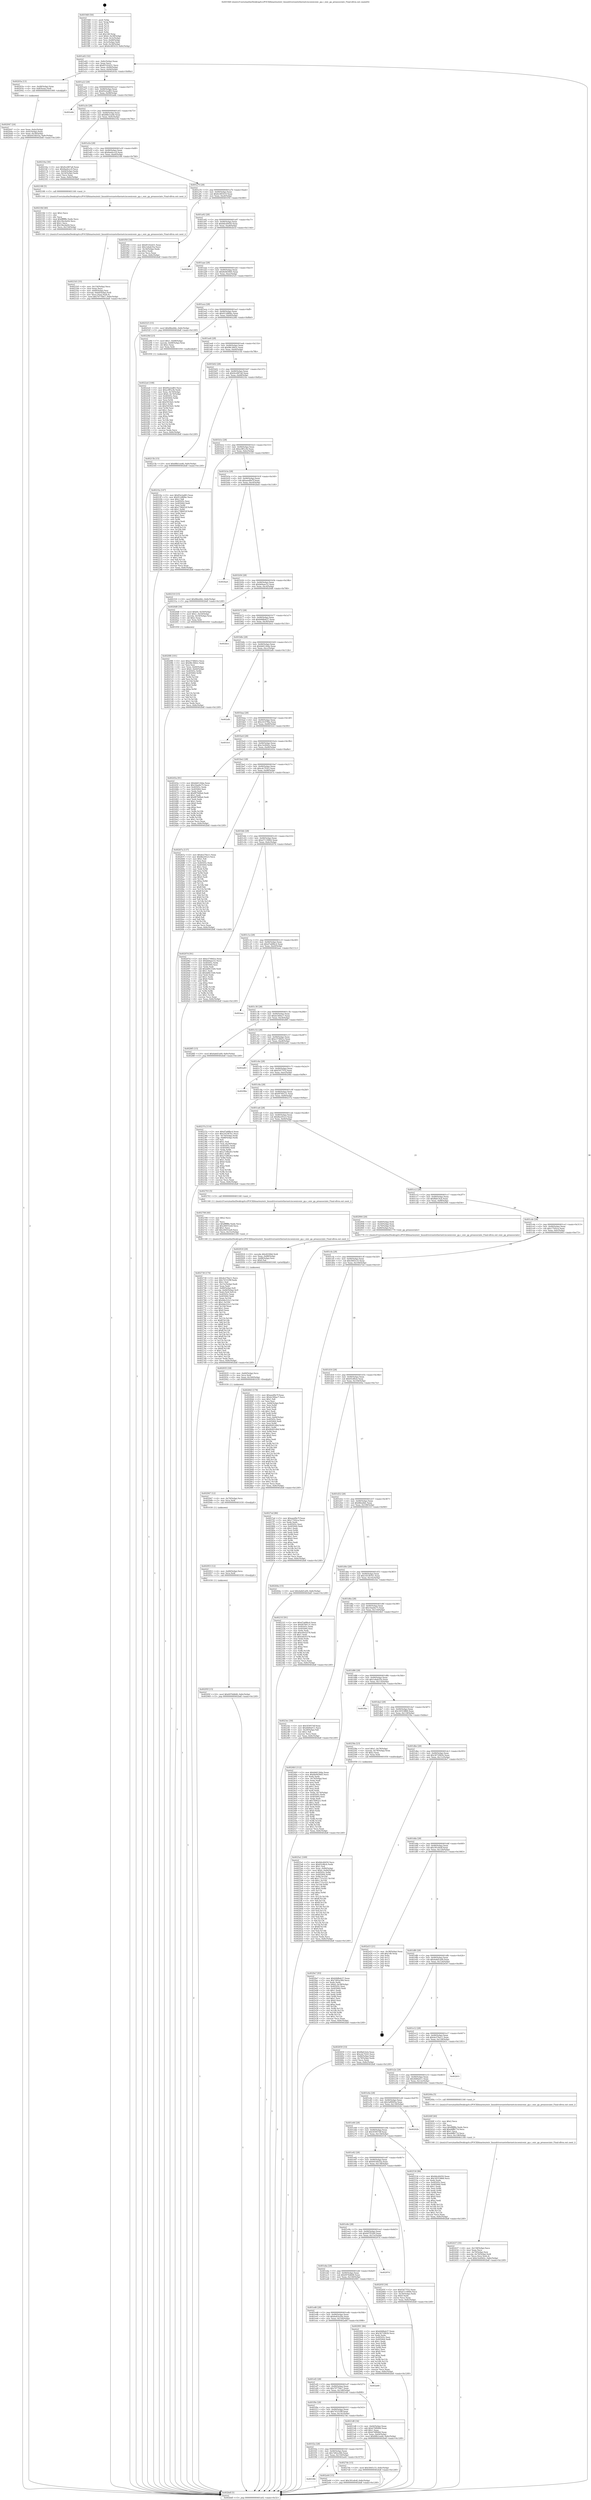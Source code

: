 digraph "0x4019d0" {
  label = "0x4019d0 (/mnt/c/Users/mathe/Desktop/tcc/POCII/binaries/extr_linuxdriversnetethernetciscoenicenic_pp.c_enic_pp_preassociate_Final-ollvm.out::main(0))"
  labelloc = "t"
  node[shape=record]

  Entry [label="",width=0.3,height=0.3,shape=circle,fillcolor=black,style=filled]
  "0x401a02" [label="{
     0x401a02 [32]\l
     | [instrs]\l
     &nbsp;&nbsp;0x401a02 \<+6\>: mov -0x8c(%rbp),%eax\l
     &nbsp;&nbsp;0x401a08 \<+2\>: mov %eax,%ecx\l
     &nbsp;&nbsp;0x401a0a \<+6\>: sub $0x85162d31,%ecx\l
     &nbsp;&nbsp;0x401a10 \<+6\>: mov %eax,-0x90(%rbp)\l
     &nbsp;&nbsp;0x401a16 \<+6\>: mov %ecx,-0x94(%rbp)\l
     &nbsp;&nbsp;0x401a1c \<+6\>: je 000000000040203a \<main+0x66a\>\l
  }"]
  "0x40203a" [label="{
     0x40203a [13]\l
     | [instrs]\l
     &nbsp;&nbsp;0x40203a \<+4\>: mov -0x48(%rbp),%rax\l
     &nbsp;&nbsp;0x40203e \<+4\>: mov 0x8(%rax),%rdi\l
     &nbsp;&nbsp;0x402042 \<+5\>: call 0000000000401060 \<atoi@plt\>\l
     | [calls]\l
     &nbsp;&nbsp;0x401060 \{1\} (unknown)\l
  }"]
  "0x401a22" [label="{
     0x401a22 [28]\l
     | [instrs]\l
     &nbsp;&nbsp;0x401a22 \<+5\>: jmp 0000000000401a27 \<main+0x57\>\l
     &nbsp;&nbsp;0x401a27 \<+6\>: mov -0x90(%rbp),%eax\l
     &nbsp;&nbsp;0x401a2d \<+5\>: sub $0x85e2ad83,%eax\l
     &nbsp;&nbsp;0x401a32 \<+6\>: mov %eax,-0x98(%rbp)\l
     &nbsp;&nbsp;0x401a38 \<+6\>: je 0000000000402abb \<main+0x10eb\>\l
  }"]
  Exit [label="",width=0.3,height=0.3,shape=circle,fillcolor=black,style=filled,peripheries=2]
  "0x402abb" [label="{
     0x402abb\l
  }", style=dashed]
  "0x401a3e" [label="{
     0x401a3e [28]\l
     | [instrs]\l
     &nbsp;&nbsp;0x401a3e \<+5\>: jmp 0000000000401a43 \<main+0x73\>\l
     &nbsp;&nbsp;0x401a43 \<+6\>: mov -0x90(%rbp),%eax\l
     &nbsp;&nbsp;0x401a49 \<+5\>: sub $0x88b1ea46,%eax\l
     &nbsp;&nbsp;0x401a4e \<+6\>: mov %eax,-0x9c(%rbp)\l
     &nbsp;&nbsp;0x401a54 \<+6\>: je 000000000040216a \<main+0x79a\>\l
  }"]
  "0x401f46" [label="{
     0x401f46\l
  }", style=dashed]
  "0x40216a" [label="{
     0x40216a [30]\l
     | [instrs]\l
     &nbsp;&nbsp;0x40216a \<+5\>: mov $0x9ce987a8,%eax\l
     &nbsp;&nbsp;0x40216f \<+5\>: mov $0x8ae6ccc9,%ecx\l
     &nbsp;&nbsp;0x402174 \<+3\>: mov -0x64(%rbp),%edx\l
     &nbsp;&nbsp;0x402177 \<+3\>: cmp -0x54(%rbp),%edx\l
     &nbsp;&nbsp;0x40217a \<+3\>: cmovl %ecx,%eax\l
     &nbsp;&nbsp;0x40217d \<+6\>: mov %eax,-0x8c(%rbp)\l
     &nbsp;&nbsp;0x402183 \<+5\>: jmp 0000000000402bdf \<main+0x120f\>\l
  }"]
  "0x401a5a" [label="{
     0x401a5a [28]\l
     | [instrs]\l
     &nbsp;&nbsp;0x401a5a \<+5\>: jmp 0000000000401a5f \<main+0x8f\>\l
     &nbsp;&nbsp;0x401a5f \<+6\>: mov -0x90(%rbp),%eax\l
     &nbsp;&nbsp;0x401a65 \<+5\>: sub $0x8ae6ccc9,%eax\l
     &nbsp;&nbsp;0x401a6a \<+6\>: mov %eax,-0xa0(%rbp)\l
     &nbsp;&nbsp;0x401a70 \<+6\>: je 0000000000402188 \<main+0x7b8\>\l
  }"]
  "0x402a44" [label="{
     0x402a44 [15]\l
     | [instrs]\l
     &nbsp;&nbsp;0x402a44 \<+10\>: movl $0x391efe4f,-0x8c(%rbp)\l
     &nbsp;&nbsp;0x402a4e \<+5\>: jmp 0000000000402bdf \<main+0x120f\>\l
  }"]
  "0x402188" [label="{
     0x402188 [5]\l
     | [instrs]\l
     &nbsp;&nbsp;0x402188 \<+5\>: call 0000000000401160 \<next_i\>\l
     | [calls]\l
     &nbsp;&nbsp;0x401160 \{1\} (/mnt/c/Users/mathe/Desktop/tcc/POCII/binaries/extr_linuxdriversnetethernetciscoenicenic_pp.c_enic_pp_preassociate_Final-ollvm.out::next_i)\l
  }"]
  "0x401a76" [label="{
     0x401a76 [28]\l
     | [instrs]\l
     &nbsp;&nbsp;0x401a76 \<+5\>: jmp 0000000000401a7b \<main+0xab\>\l
     &nbsp;&nbsp;0x401a7b \<+6\>: mov -0x90(%rbp),%eax\l
     &nbsp;&nbsp;0x401a81 \<+5\>: sub $0x8c485419,%eax\l
     &nbsp;&nbsp;0x401a86 \<+6\>: mov %eax,-0xa4(%rbp)\l
     &nbsp;&nbsp;0x401a8c \<+6\>: je 0000000000401f50 \<main+0x580\>\l
  }"]
  "0x40295f" [label="{
     0x40295f [15]\l
     | [instrs]\l
     &nbsp;&nbsp;0x40295f \<+10\>: movl $0x6976db08,-0x8c(%rbp)\l
     &nbsp;&nbsp;0x402969 \<+5\>: jmp 0000000000402bdf \<main+0x120f\>\l
  }"]
  "0x401f50" [label="{
     0x401f50 [30]\l
     | [instrs]\l
     &nbsp;&nbsp;0x401f50 \<+5\>: mov $0x85162d31,%eax\l
     &nbsp;&nbsp;0x401f55 \<+5\>: mov $0x1e6ab35a,%ecx\l
     &nbsp;&nbsp;0x401f5a \<+3\>: mov -0x34(%rbp),%edx\l
     &nbsp;&nbsp;0x401f5d \<+3\>: cmp $0x2,%edx\l
     &nbsp;&nbsp;0x401f60 \<+3\>: cmovne %ecx,%eax\l
     &nbsp;&nbsp;0x401f63 \<+6\>: mov %eax,-0x8c(%rbp)\l
     &nbsp;&nbsp;0x401f69 \<+5\>: jmp 0000000000402bdf \<main+0x120f\>\l
  }"]
  "0x401a92" [label="{
     0x401a92 [28]\l
     | [instrs]\l
     &nbsp;&nbsp;0x401a92 \<+5\>: jmp 0000000000401a97 \<main+0xc7\>\l
     &nbsp;&nbsp;0x401a97 \<+6\>: mov -0x90(%rbp),%eax\l
     &nbsp;&nbsp;0x401a9d \<+5\>: sub $0x8dcd4450,%eax\l
     &nbsp;&nbsp;0x401aa2 \<+6\>: mov %eax,-0xa8(%rbp)\l
     &nbsp;&nbsp;0x401aa8 \<+6\>: je 0000000000402b1d \<main+0x114d\>\l
  }"]
  "0x402bdf" [label="{
     0x402bdf [5]\l
     | [instrs]\l
     &nbsp;&nbsp;0x402bdf \<+5\>: jmp 0000000000401a02 \<main+0x32\>\l
  }"]
  "0x4019d0" [label="{
     0x4019d0 [50]\l
     | [instrs]\l
     &nbsp;&nbsp;0x4019d0 \<+1\>: push %rbp\l
     &nbsp;&nbsp;0x4019d1 \<+3\>: mov %rsp,%rbp\l
     &nbsp;&nbsp;0x4019d4 \<+2\>: push %r15\l
     &nbsp;&nbsp;0x4019d6 \<+2\>: push %r14\l
     &nbsp;&nbsp;0x4019d8 \<+2\>: push %r13\l
     &nbsp;&nbsp;0x4019da \<+2\>: push %r12\l
     &nbsp;&nbsp;0x4019dc \<+1\>: push %rbx\l
     &nbsp;&nbsp;0x4019dd \<+7\>: sub $0x148,%rsp\l
     &nbsp;&nbsp;0x4019e4 \<+7\>: movl $0x0,-0x38(%rbp)\l
     &nbsp;&nbsp;0x4019eb \<+3\>: mov %edi,-0x3c(%rbp)\l
     &nbsp;&nbsp;0x4019ee \<+4\>: mov %rsi,-0x48(%rbp)\l
     &nbsp;&nbsp;0x4019f2 \<+3\>: mov -0x3c(%rbp),%edi\l
     &nbsp;&nbsp;0x4019f5 \<+3\>: mov %edi,-0x34(%rbp)\l
     &nbsp;&nbsp;0x4019f8 \<+10\>: movl $0x8c485419,-0x8c(%rbp)\l
  }"]
  "0x402047" [label="{
     0x402047 [24]\l
     | [instrs]\l
     &nbsp;&nbsp;0x402047 \<+3\>: mov %eax,-0x4c(%rbp)\l
     &nbsp;&nbsp;0x40204a \<+3\>: mov -0x4c(%rbp),%eax\l
     &nbsp;&nbsp;0x40204d \<+3\>: mov %eax,-0x30(%rbp)\l
     &nbsp;&nbsp;0x402050 \<+10\>: movl $0x6416b55a,-0x8c(%rbp)\l
     &nbsp;&nbsp;0x40205a \<+5\>: jmp 0000000000402bdf \<main+0x120f\>\l
  }"]
  "0x402953" [label="{
     0x402953 [12]\l
     | [instrs]\l
     &nbsp;&nbsp;0x402953 \<+4\>: mov -0x80(%rbp),%rcx\l
     &nbsp;&nbsp;0x402957 \<+3\>: mov %rcx,%rdi\l
     &nbsp;&nbsp;0x40295a \<+5\>: call 0000000000401030 \<free@plt\>\l
     | [calls]\l
     &nbsp;&nbsp;0x401030 \{1\} (unknown)\l
  }"]
  "0x402b1d" [label="{
     0x402b1d\l
  }", style=dashed]
  "0x401aae" [label="{
     0x401aae [28]\l
     | [instrs]\l
     &nbsp;&nbsp;0x401aae \<+5\>: jmp 0000000000401ab3 \<main+0xe3\>\l
     &nbsp;&nbsp;0x401ab3 \<+6\>: mov -0x90(%rbp),%eax\l
     &nbsp;&nbsp;0x401ab9 \<+5\>: sub $0x8e0b58d5,%eax\l
     &nbsp;&nbsp;0x401abe \<+6\>: mov %eax,-0xac(%rbp)\l
     &nbsp;&nbsp;0x401ac4 \<+6\>: je 0000000000402525 \<main+0xb55\>\l
  }"]
  "0x402947" [label="{
     0x402947 [12]\l
     | [instrs]\l
     &nbsp;&nbsp;0x402947 \<+4\>: mov -0x70(%rbp),%rcx\l
     &nbsp;&nbsp;0x40294b \<+3\>: mov %rcx,%rdi\l
     &nbsp;&nbsp;0x40294e \<+5\>: call 0000000000401030 \<free@plt\>\l
     | [calls]\l
     &nbsp;&nbsp;0x401030 \{1\} (unknown)\l
  }"]
  "0x402525" [label="{
     0x402525 [15]\l
     | [instrs]\l
     &nbsp;&nbsp;0x402525 \<+10\>: movl $0x88ee8dc,-0x8c(%rbp)\l
     &nbsp;&nbsp;0x40252f \<+5\>: jmp 0000000000402bdf \<main+0x120f\>\l
  }"]
  "0x401aca" [label="{
     0x401aca [28]\l
     | [instrs]\l
     &nbsp;&nbsp;0x401aca \<+5\>: jmp 0000000000401acf \<main+0xff\>\l
     &nbsp;&nbsp;0x401acf \<+6\>: mov -0x90(%rbp),%eax\l
     &nbsp;&nbsp;0x401ad5 \<+5\>: sub $0x912d80bc,%eax\l
     &nbsp;&nbsp;0x401ada \<+6\>: mov %eax,-0xb0(%rbp)\l
     &nbsp;&nbsp;0x401ae0 \<+6\>: je 000000000040228d \<main+0x8bd\>\l
  }"]
  "0x402935" [label="{
     0x402935 [18]\l
     | [instrs]\l
     &nbsp;&nbsp;0x402935 \<+4\>: mov -0x60(%rbp),%rcx\l
     &nbsp;&nbsp;0x402939 \<+3\>: mov %rcx,%rdi\l
     &nbsp;&nbsp;0x40293c \<+6\>: mov %eax,-0x160(%rbp)\l
     &nbsp;&nbsp;0x402942 \<+5\>: call 0000000000401030 \<free@plt\>\l
     | [calls]\l
     &nbsp;&nbsp;0x401030 \{1\} (unknown)\l
  }"]
  "0x40228d" [label="{
     0x40228d [23]\l
     | [instrs]\l
     &nbsp;&nbsp;0x40228d \<+7\>: movl $0x1,-0x68(%rbp)\l
     &nbsp;&nbsp;0x402294 \<+4\>: movslq -0x68(%rbp),%rax\l
     &nbsp;&nbsp;0x402298 \<+4\>: shl $0x2,%rax\l
     &nbsp;&nbsp;0x40229c \<+3\>: mov %rax,%rdi\l
     &nbsp;&nbsp;0x40229f \<+5\>: call 0000000000401050 \<malloc@plt\>\l
     | [calls]\l
     &nbsp;&nbsp;0x401050 \{1\} (unknown)\l
  }"]
  "0x401ae6" [label="{
     0x401ae6 [28]\l
     | [instrs]\l
     &nbsp;&nbsp;0x401ae6 \<+5\>: jmp 0000000000401aeb \<main+0x11b\>\l
     &nbsp;&nbsp;0x401aeb \<+6\>: mov -0x90(%rbp),%eax\l
     &nbsp;&nbsp;0x401af1 \<+5\>: sub $0x98c3662c,%eax\l
     &nbsp;&nbsp;0x401af6 \<+6\>: mov %eax,-0xb4(%rbp)\l
     &nbsp;&nbsp;0x401afc \<+6\>: je 000000000040215b \<main+0x78b\>\l
  }"]
  "0x402918" [label="{
     0x402918 [29]\l
     | [instrs]\l
     &nbsp;&nbsp;0x402918 \<+10\>: movabs $0x4030b6,%rdi\l
     &nbsp;&nbsp;0x402922 \<+6\>: mov %eax,-0x88(%rbp)\l
     &nbsp;&nbsp;0x402928 \<+6\>: mov -0x88(%rbp),%esi\l
     &nbsp;&nbsp;0x40292e \<+2\>: mov $0x0,%al\l
     &nbsp;&nbsp;0x402930 \<+5\>: call 0000000000401040 \<printf@plt\>\l
     | [calls]\l
     &nbsp;&nbsp;0x401040 \{1\} (unknown)\l
  }"]
  "0x40215b" [label="{
     0x40215b [15]\l
     | [instrs]\l
     &nbsp;&nbsp;0x40215b \<+10\>: movl $0x88b1ea46,-0x8c(%rbp)\l
     &nbsp;&nbsp;0x402165 \<+5\>: jmp 0000000000402bdf \<main+0x120f\>\l
  }"]
  "0x401b02" [label="{
     0x401b02 [28]\l
     | [instrs]\l
     &nbsp;&nbsp;0x401b02 \<+5\>: jmp 0000000000401b07 \<main+0x137\>\l
     &nbsp;&nbsp;0x401b07 \<+6\>: mov -0x90(%rbp),%eax\l
     &nbsp;&nbsp;0x401b0d \<+5\>: sub $0x9ce987a8,%eax\l
     &nbsp;&nbsp;0x401b12 \<+6\>: mov %eax,-0xb8(%rbp)\l
     &nbsp;&nbsp;0x401b18 \<+6\>: je 00000000004021fa \<main+0x82a\>\l
  }"]
  "0x401f2a" [label="{
     0x401f2a [28]\l
     | [instrs]\l
     &nbsp;&nbsp;0x401f2a \<+5\>: jmp 0000000000401f2f \<main+0x55f\>\l
     &nbsp;&nbsp;0x401f2f \<+6\>: mov -0x90(%rbp),%eax\l
     &nbsp;&nbsp;0x401f35 \<+5\>: sub $0x7d92a384,%eax\l
     &nbsp;&nbsp;0x401f3a \<+6\>: mov %eax,-0x150(%rbp)\l
     &nbsp;&nbsp;0x401f40 \<+6\>: je 0000000000402a44 \<main+0x1074\>\l
  }"]
  "0x4021fa" [label="{
     0x4021fa [147]\l
     | [instrs]\l
     &nbsp;&nbsp;0x4021fa \<+5\>: mov $0x85e2ad83,%eax\l
     &nbsp;&nbsp;0x4021ff \<+5\>: mov $0x912d80bc,%ecx\l
     &nbsp;&nbsp;0x402204 \<+2\>: mov $0x1,%dl\l
     &nbsp;&nbsp;0x402206 \<+7\>: mov 0x40505c,%esi\l
     &nbsp;&nbsp;0x40220d \<+7\>: mov 0x405064,%edi\l
     &nbsp;&nbsp;0x402214 \<+3\>: mov %esi,%r8d\l
     &nbsp;&nbsp;0x402217 \<+7\>: add $0x1788452f,%r8d\l
     &nbsp;&nbsp;0x40221e \<+4\>: sub $0x1,%r8d\l
     &nbsp;&nbsp;0x402222 \<+7\>: sub $0x1788452f,%r8d\l
     &nbsp;&nbsp;0x402229 \<+4\>: imul %r8d,%esi\l
     &nbsp;&nbsp;0x40222d \<+3\>: and $0x1,%esi\l
     &nbsp;&nbsp;0x402230 \<+3\>: cmp $0x0,%esi\l
     &nbsp;&nbsp;0x402233 \<+4\>: sete %r9b\l
     &nbsp;&nbsp;0x402237 \<+3\>: cmp $0xa,%edi\l
     &nbsp;&nbsp;0x40223a \<+4\>: setl %r10b\l
     &nbsp;&nbsp;0x40223e \<+3\>: mov %r9b,%r11b\l
     &nbsp;&nbsp;0x402241 \<+4\>: xor $0xff,%r11b\l
     &nbsp;&nbsp;0x402245 \<+3\>: mov %r10b,%bl\l
     &nbsp;&nbsp;0x402248 \<+3\>: xor $0xff,%bl\l
     &nbsp;&nbsp;0x40224b \<+3\>: xor $0x1,%dl\l
     &nbsp;&nbsp;0x40224e \<+3\>: mov %r11b,%r14b\l
     &nbsp;&nbsp;0x402251 \<+4\>: and $0xff,%r14b\l
     &nbsp;&nbsp;0x402255 \<+3\>: and %dl,%r9b\l
     &nbsp;&nbsp;0x402258 \<+3\>: mov %bl,%r15b\l
     &nbsp;&nbsp;0x40225b \<+4\>: and $0xff,%r15b\l
     &nbsp;&nbsp;0x40225f \<+3\>: and %dl,%r10b\l
     &nbsp;&nbsp;0x402262 \<+3\>: or %r9b,%r14b\l
     &nbsp;&nbsp;0x402265 \<+3\>: or %r10b,%r15b\l
     &nbsp;&nbsp;0x402268 \<+3\>: xor %r15b,%r14b\l
     &nbsp;&nbsp;0x40226b \<+3\>: or %bl,%r11b\l
     &nbsp;&nbsp;0x40226e \<+4\>: xor $0xff,%r11b\l
     &nbsp;&nbsp;0x402272 \<+3\>: or $0x1,%dl\l
     &nbsp;&nbsp;0x402275 \<+3\>: and %dl,%r11b\l
     &nbsp;&nbsp;0x402278 \<+3\>: or %r11b,%r14b\l
     &nbsp;&nbsp;0x40227b \<+4\>: test $0x1,%r14b\l
     &nbsp;&nbsp;0x40227f \<+3\>: cmovne %ecx,%eax\l
     &nbsp;&nbsp;0x402282 \<+6\>: mov %eax,-0x8c(%rbp)\l
     &nbsp;&nbsp;0x402288 \<+5\>: jmp 0000000000402bdf \<main+0x120f\>\l
  }"]
  "0x401b1e" [label="{
     0x401b1e [28]\l
     | [instrs]\l
     &nbsp;&nbsp;0x401b1e \<+5\>: jmp 0000000000401b23 \<main+0x153\>\l
     &nbsp;&nbsp;0x401b23 \<+6\>: mov -0x90(%rbp),%eax\l
     &nbsp;&nbsp;0x401b29 \<+5\>: sub $0xa3ff1e3b,%eax\l
     &nbsp;&nbsp;0x401b2e \<+6\>: mov %eax,-0xbc(%rbp)\l
     &nbsp;&nbsp;0x401b34 \<+6\>: je 0000000000402310 \<main+0x940\>\l
  }"]
  "0x4027de" [label="{
     0x4027de [15]\l
     | [instrs]\l
     &nbsp;&nbsp;0x4027de \<+10\>: movl $0x5845c33,-0x8c(%rbp)\l
     &nbsp;&nbsp;0x4027e8 \<+5\>: jmp 0000000000402bdf \<main+0x120f\>\l
  }"]
  "0x402310" [label="{
     0x402310 [15]\l
     | [instrs]\l
     &nbsp;&nbsp;0x402310 \<+10\>: movl $0x88ee8dc,-0x8c(%rbp)\l
     &nbsp;&nbsp;0x40231a \<+5\>: jmp 0000000000402bdf \<main+0x120f\>\l
  }"]
  "0x401b3a" [label="{
     0x401b3a [28]\l
     | [instrs]\l
     &nbsp;&nbsp;0x401b3a \<+5\>: jmp 0000000000401b3f \<main+0x16f\>\l
     &nbsp;&nbsp;0x401b3f \<+6\>: mov -0x90(%rbp),%eax\l
     &nbsp;&nbsp;0x401b45 \<+5\>: sub $0xaeef0e7f,%eax\l
     &nbsp;&nbsp;0x401b4a \<+6\>: mov %eax,-0xc0(%rbp)\l
     &nbsp;&nbsp;0x401b50 \<+6\>: je 0000000000402ba4 \<main+0x11d4\>\l
  }"]
  "0x402730" [label="{
     0x402730 [174]\l
     | [instrs]\l
     &nbsp;&nbsp;0x402730 \<+5\>: mov $0x4e276a11,%ecx\l
     &nbsp;&nbsp;0x402735 \<+5\>: mov $0x74331f9f,%edx\l
     &nbsp;&nbsp;0x40273a \<+3\>: mov $0x1,%sil\l
     &nbsp;&nbsp;0x40273d \<+6\>: mov -0x15c(%rbp),%edi\l
     &nbsp;&nbsp;0x402743 \<+3\>: imul %eax,%edi\l
     &nbsp;&nbsp;0x402746 \<+4\>: mov -0x80(%rbp),%r8\l
     &nbsp;&nbsp;0x40274a \<+7\>: movslq -0x84(%rbp),%r9\l
     &nbsp;&nbsp;0x402751 \<+4\>: mov %edi,(%r8,%r9,4)\l
     &nbsp;&nbsp;0x402755 \<+7\>: mov 0x40505c,%eax\l
     &nbsp;&nbsp;0x40275c \<+7\>: mov 0x405064,%edi\l
     &nbsp;&nbsp;0x402763 \<+3\>: mov %eax,%r10d\l
     &nbsp;&nbsp;0x402766 \<+7\>: add $0x4de222c3,%r10d\l
     &nbsp;&nbsp;0x40276d \<+4\>: sub $0x1,%r10d\l
     &nbsp;&nbsp;0x402771 \<+7\>: sub $0x4de222c3,%r10d\l
     &nbsp;&nbsp;0x402778 \<+4\>: imul %r10d,%eax\l
     &nbsp;&nbsp;0x40277c \<+3\>: and $0x1,%eax\l
     &nbsp;&nbsp;0x40277f \<+3\>: cmp $0x0,%eax\l
     &nbsp;&nbsp;0x402782 \<+4\>: sete %r11b\l
     &nbsp;&nbsp;0x402786 \<+3\>: cmp $0xa,%edi\l
     &nbsp;&nbsp;0x402789 \<+3\>: setl %bl\l
     &nbsp;&nbsp;0x40278c \<+3\>: mov %r11b,%r14b\l
     &nbsp;&nbsp;0x40278f \<+4\>: xor $0xff,%r14b\l
     &nbsp;&nbsp;0x402793 \<+3\>: mov %bl,%r15b\l
     &nbsp;&nbsp;0x402796 \<+4\>: xor $0xff,%r15b\l
     &nbsp;&nbsp;0x40279a \<+4\>: xor $0x1,%sil\l
     &nbsp;&nbsp;0x40279e \<+3\>: mov %r14b,%r12b\l
     &nbsp;&nbsp;0x4027a1 \<+4\>: and $0xff,%r12b\l
     &nbsp;&nbsp;0x4027a5 \<+3\>: and %sil,%r11b\l
     &nbsp;&nbsp;0x4027a8 \<+3\>: mov %r15b,%r13b\l
     &nbsp;&nbsp;0x4027ab \<+4\>: and $0xff,%r13b\l
     &nbsp;&nbsp;0x4027af \<+3\>: and %sil,%bl\l
     &nbsp;&nbsp;0x4027b2 \<+3\>: or %r11b,%r12b\l
     &nbsp;&nbsp;0x4027b5 \<+3\>: or %bl,%r13b\l
     &nbsp;&nbsp;0x4027b8 \<+3\>: xor %r13b,%r12b\l
     &nbsp;&nbsp;0x4027bb \<+3\>: or %r15b,%r14b\l
     &nbsp;&nbsp;0x4027be \<+4\>: xor $0xff,%r14b\l
     &nbsp;&nbsp;0x4027c2 \<+4\>: or $0x1,%sil\l
     &nbsp;&nbsp;0x4027c6 \<+3\>: and %sil,%r14b\l
     &nbsp;&nbsp;0x4027c9 \<+3\>: or %r14b,%r12b\l
     &nbsp;&nbsp;0x4027cc \<+4\>: test $0x1,%r12b\l
     &nbsp;&nbsp;0x4027d0 \<+3\>: cmovne %edx,%ecx\l
     &nbsp;&nbsp;0x4027d3 \<+6\>: mov %ecx,-0x8c(%rbp)\l
     &nbsp;&nbsp;0x4027d9 \<+5\>: jmp 0000000000402bdf \<main+0x120f\>\l
  }"]
  "0x402ba4" [label="{
     0x402ba4\l
  }", style=dashed]
  "0x401b56" [label="{
     0x401b56 [28]\l
     | [instrs]\l
     &nbsp;&nbsp;0x401b56 \<+5\>: jmp 0000000000401b5b \<main+0x18b\>\l
     &nbsp;&nbsp;0x401b5b \<+6\>: mov -0x90(%rbp),%eax\l
     &nbsp;&nbsp;0x401b61 \<+5\>: sub $0xb64aac52,%eax\l
     &nbsp;&nbsp;0x401b66 \<+6\>: mov %eax,-0xc4(%rbp)\l
     &nbsp;&nbsp;0x401b6c \<+6\>: je 00000000004020d8 \<main+0x708\>\l
  }"]
  "0x402708" [label="{
     0x402708 [40]\l
     | [instrs]\l
     &nbsp;&nbsp;0x402708 \<+5\>: mov $0x2,%ecx\l
     &nbsp;&nbsp;0x40270d \<+1\>: cltd\l
     &nbsp;&nbsp;0x40270e \<+2\>: idiv %ecx\l
     &nbsp;&nbsp;0x402710 \<+6\>: imul $0xfffffffe,%edx,%ecx\l
     &nbsp;&nbsp;0x402716 \<+6\>: sub $0x284552e8,%ecx\l
     &nbsp;&nbsp;0x40271c \<+3\>: add $0x1,%ecx\l
     &nbsp;&nbsp;0x40271f \<+6\>: add $0x284552e8,%ecx\l
     &nbsp;&nbsp;0x402725 \<+6\>: mov %ecx,-0x15c(%rbp)\l
     &nbsp;&nbsp;0x40272b \<+5\>: call 0000000000401160 \<next_i\>\l
     | [calls]\l
     &nbsp;&nbsp;0x401160 \{1\} (/mnt/c/Users/mathe/Desktop/tcc/POCII/binaries/extr_linuxdriversnetethernetciscoenicenic_pp.c_enic_pp_preassociate_Final-ollvm.out::next_i)\l
  }"]
  "0x4020d8" [label="{
     0x4020d8 [30]\l
     | [instrs]\l
     &nbsp;&nbsp;0x4020d8 \<+7\>: movl $0x64,-0x50(%rbp)\l
     &nbsp;&nbsp;0x4020df \<+7\>: movl $0x1,-0x54(%rbp)\l
     &nbsp;&nbsp;0x4020e6 \<+4\>: movslq -0x54(%rbp),%rax\l
     &nbsp;&nbsp;0x4020ea \<+4\>: shl $0x2,%rax\l
     &nbsp;&nbsp;0x4020ee \<+3\>: mov %rax,%rdi\l
     &nbsp;&nbsp;0x4020f1 \<+5\>: call 0000000000401050 \<malloc@plt\>\l
     | [calls]\l
     &nbsp;&nbsp;0x401050 \{1\} (unknown)\l
  }"]
  "0x401b72" [label="{
     0x401b72 [28]\l
     | [instrs]\l
     &nbsp;&nbsp;0x401b72 \<+5\>: jmp 0000000000401b77 \<main+0x1a7\>\l
     &nbsp;&nbsp;0x401b77 \<+6\>: mov -0x90(%rbp),%eax\l
     &nbsp;&nbsp;0x401b7d \<+5\>: sub $0xb9d8ab37,%eax\l
     &nbsp;&nbsp;0x401b82 \<+6\>: mov %eax,-0xc8(%rbp)\l
     &nbsp;&nbsp;0x401b88 \<+6\>: je 0000000000402bce \<main+0x11fe\>\l
  }"]
  "0x4025a1" [label="{
     0x4025a1 [169]\l
     | [instrs]\l
     &nbsp;&nbsp;0x4025a1 \<+5\>: mov $0x8dcd4450,%ecx\l
     &nbsp;&nbsp;0x4025a6 \<+5\>: mov $0x65c86cb,%edx\l
     &nbsp;&nbsp;0x4025ab \<+3\>: mov $0x1,%sil\l
     &nbsp;&nbsp;0x4025ae \<+4\>: mov %rax,-0x80(%rbp)\l
     &nbsp;&nbsp;0x4025b2 \<+10\>: movl $0x0,-0x84(%rbp)\l
     &nbsp;&nbsp;0x4025bc \<+8\>: mov 0x40505c,%r8d\l
     &nbsp;&nbsp;0x4025c4 \<+8\>: mov 0x405064,%r9d\l
     &nbsp;&nbsp;0x4025cc \<+3\>: mov %r8d,%r10d\l
     &nbsp;&nbsp;0x4025cf \<+7\>: add $0x1731e321,%r10d\l
     &nbsp;&nbsp;0x4025d6 \<+4\>: sub $0x1,%r10d\l
     &nbsp;&nbsp;0x4025da \<+7\>: sub $0x1731e321,%r10d\l
     &nbsp;&nbsp;0x4025e1 \<+4\>: imul %r10d,%r8d\l
     &nbsp;&nbsp;0x4025e5 \<+4\>: and $0x1,%r8d\l
     &nbsp;&nbsp;0x4025e9 \<+4\>: cmp $0x0,%r8d\l
     &nbsp;&nbsp;0x4025ed \<+4\>: sete %r11b\l
     &nbsp;&nbsp;0x4025f1 \<+4\>: cmp $0xa,%r9d\l
     &nbsp;&nbsp;0x4025f5 \<+3\>: setl %bl\l
     &nbsp;&nbsp;0x4025f8 \<+3\>: mov %r11b,%r14b\l
     &nbsp;&nbsp;0x4025fb \<+4\>: xor $0xff,%r14b\l
     &nbsp;&nbsp;0x4025ff \<+3\>: mov %bl,%r15b\l
     &nbsp;&nbsp;0x402602 \<+4\>: xor $0xff,%r15b\l
     &nbsp;&nbsp;0x402606 \<+4\>: xor $0x0,%sil\l
     &nbsp;&nbsp;0x40260a \<+3\>: mov %r14b,%r12b\l
     &nbsp;&nbsp;0x40260d \<+4\>: and $0x0,%r12b\l
     &nbsp;&nbsp;0x402611 \<+3\>: and %sil,%r11b\l
     &nbsp;&nbsp;0x402614 \<+3\>: mov %r15b,%r13b\l
     &nbsp;&nbsp;0x402617 \<+4\>: and $0x0,%r13b\l
     &nbsp;&nbsp;0x40261b \<+3\>: and %sil,%bl\l
     &nbsp;&nbsp;0x40261e \<+3\>: or %r11b,%r12b\l
     &nbsp;&nbsp;0x402621 \<+3\>: or %bl,%r13b\l
     &nbsp;&nbsp;0x402624 \<+3\>: xor %r13b,%r12b\l
     &nbsp;&nbsp;0x402627 \<+3\>: or %r15b,%r14b\l
     &nbsp;&nbsp;0x40262a \<+4\>: xor $0xff,%r14b\l
     &nbsp;&nbsp;0x40262e \<+4\>: or $0x0,%sil\l
     &nbsp;&nbsp;0x402632 \<+3\>: and %sil,%r14b\l
     &nbsp;&nbsp;0x402635 \<+3\>: or %r14b,%r12b\l
     &nbsp;&nbsp;0x402638 \<+4\>: test $0x1,%r12b\l
     &nbsp;&nbsp;0x40263c \<+3\>: cmovne %edx,%ecx\l
     &nbsp;&nbsp;0x40263f \<+6\>: mov %ecx,-0x8c(%rbp)\l
     &nbsp;&nbsp;0x402645 \<+5\>: jmp 0000000000402bdf \<main+0x120f\>\l
  }"]
  "0x402bce" [label="{
     0x402bce\l
  }", style=dashed]
  "0x401b8e" [label="{
     0x401b8e [28]\l
     | [instrs]\l
     &nbsp;&nbsp;0x401b8e \<+5\>: jmp 0000000000401b93 \<main+0x1c3\>\l
     &nbsp;&nbsp;0x401b93 \<+6\>: mov -0x90(%rbp),%eax\l
     &nbsp;&nbsp;0x401b99 \<+5\>: sub $0xbb6126da,%eax\l
     &nbsp;&nbsp;0x401b9e \<+6\>: mov %eax,-0xcc(%rbp)\l
     &nbsp;&nbsp;0x401ba4 \<+6\>: je 0000000000402afb \<main+0x112b\>\l
  }"]
  "0x402437" [label="{
     0x402437 [35]\l
     | [instrs]\l
     &nbsp;&nbsp;0x402437 \<+6\>: mov -0x158(%rbp),%ecx\l
     &nbsp;&nbsp;0x40243d \<+3\>: imul %eax,%ecx\l
     &nbsp;&nbsp;0x402440 \<+4\>: mov -0x70(%rbp),%rsi\l
     &nbsp;&nbsp;0x402444 \<+4\>: movslq -0x74(%rbp),%rdi\l
     &nbsp;&nbsp;0x402448 \<+3\>: mov %ecx,(%rsi,%rdi,4)\l
     &nbsp;&nbsp;0x40244b \<+10\>: movl $0xc5e49d2c,-0x8c(%rbp)\l
     &nbsp;&nbsp;0x402455 \<+5\>: jmp 0000000000402bdf \<main+0x120f\>\l
  }"]
  "0x402afb" [label="{
     0x402afb\l
  }", style=dashed]
  "0x401baa" [label="{
     0x401baa [28]\l
     | [instrs]\l
     &nbsp;&nbsp;0x401baa \<+5\>: jmp 0000000000401baf \<main+0x1df\>\l
     &nbsp;&nbsp;0x401baf \<+6\>: mov -0x90(%rbp),%eax\l
     &nbsp;&nbsp;0x401bb5 \<+5\>: sub $0xc4107fba,%eax\l
     &nbsp;&nbsp;0x401bba \<+6\>: mov %eax,-0xd0(%rbp)\l
     &nbsp;&nbsp;0x401bc0 \<+6\>: je 0000000000401fc4 \<main+0x5f4\>\l
  }"]
  "0x40240f" [label="{
     0x40240f [40]\l
     | [instrs]\l
     &nbsp;&nbsp;0x40240f \<+5\>: mov $0x2,%ecx\l
     &nbsp;&nbsp;0x402414 \<+1\>: cltd\l
     &nbsp;&nbsp;0x402415 \<+2\>: idiv %ecx\l
     &nbsp;&nbsp;0x402417 \<+6\>: imul $0xfffffffe,%edx,%ecx\l
     &nbsp;&nbsp;0x40241d \<+6\>: add $0xddffb77d,%ecx\l
     &nbsp;&nbsp;0x402423 \<+3\>: add $0x1,%ecx\l
     &nbsp;&nbsp;0x402426 \<+6\>: sub $0xddffb77d,%ecx\l
     &nbsp;&nbsp;0x40242c \<+6\>: mov %ecx,-0x158(%rbp)\l
     &nbsp;&nbsp;0x402432 \<+5\>: call 0000000000401160 \<next_i\>\l
     | [calls]\l
     &nbsp;&nbsp;0x401160 \{1\} (/mnt/c/Users/mathe/Desktop/tcc/POCII/binaries/extr_linuxdriversnetethernetciscoenicenic_pp.c_enic_pp_preassociate_Final-ollvm.out::next_i)\l
  }"]
  "0x401fc4" [label="{
     0x401fc4\l
  }", style=dashed]
  "0x401bc6" [label="{
     0x401bc6 [28]\l
     | [instrs]\l
     &nbsp;&nbsp;0x401bc6 \<+5\>: jmp 0000000000401bcb \<main+0x1fb\>\l
     &nbsp;&nbsp;0x401bcb \<+6\>: mov -0x90(%rbp),%eax\l
     &nbsp;&nbsp;0x401bd1 \<+5\>: sub $0xc5e49d2c,%eax\l
     &nbsp;&nbsp;0x401bd6 \<+6\>: mov %eax,-0xd4(%rbp)\l
     &nbsp;&nbsp;0x401bdc \<+6\>: je 000000000040245a \<main+0xa8a\>\l
  }"]
  "0x4022a4" [label="{
     0x4022a4 [108]\l
     | [instrs]\l
     &nbsp;&nbsp;0x4022a4 \<+5\>: mov $0x85e2ad83,%ecx\l
     &nbsp;&nbsp;0x4022a9 \<+5\>: mov $0xa3ff1e3b,%edx\l
     &nbsp;&nbsp;0x4022ae \<+4\>: mov %rax,-0x70(%rbp)\l
     &nbsp;&nbsp;0x4022b2 \<+7\>: movl $0x0,-0x74(%rbp)\l
     &nbsp;&nbsp;0x4022b9 \<+7\>: mov 0x40505c,%esi\l
     &nbsp;&nbsp;0x4022c0 \<+8\>: mov 0x405064,%r8d\l
     &nbsp;&nbsp;0x4022c8 \<+3\>: mov %esi,%r9d\l
     &nbsp;&nbsp;0x4022cb \<+7\>: add $0xf3934d1,%r9d\l
     &nbsp;&nbsp;0x4022d2 \<+4\>: sub $0x1,%r9d\l
     &nbsp;&nbsp;0x4022d6 \<+7\>: sub $0xf3934d1,%r9d\l
     &nbsp;&nbsp;0x4022dd \<+4\>: imul %r9d,%esi\l
     &nbsp;&nbsp;0x4022e1 \<+3\>: and $0x1,%esi\l
     &nbsp;&nbsp;0x4022e4 \<+3\>: cmp $0x0,%esi\l
     &nbsp;&nbsp;0x4022e7 \<+4\>: sete %r10b\l
     &nbsp;&nbsp;0x4022eb \<+4\>: cmp $0xa,%r8d\l
     &nbsp;&nbsp;0x4022ef \<+4\>: setl %r11b\l
     &nbsp;&nbsp;0x4022f3 \<+3\>: mov %r10b,%bl\l
     &nbsp;&nbsp;0x4022f6 \<+3\>: and %r11b,%bl\l
     &nbsp;&nbsp;0x4022f9 \<+3\>: xor %r11b,%r10b\l
     &nbsp;&nbsp;0x4022fc \<+3\>: or %r10b,%bl\l
     &nbsp;&nbsp;0x4022ff \<+3\>: test $0x1,%bl\l
     &nbsp;&nbsp;0x402302 \<+3\>: cmovne %edx,%ecx\l
     &nbsp;&nbsp;0x402305 \<+6\>: mov %ecx,-0x8c(%rbp)\l
     &nbsp;&nbsp;0x40230b \<+5\>: jmp 0000000000402bdf \<main+0x120f\>\l
  }"]
  "0x40245a" [label="{
     0x40245a [91]\l
     | [instrs]\l
     &nbsp;&nbsp;0x40245a \<+5\>: mov $0xbb6126da,%eax\l
     &nbsp;&nbsp;0x40245f \<+5\>: mov $0x16ae6e75,%ecx\l
     &nbsp;&nbsp;0x402464 \<+7\>: mov 0x40505c,%edx\l
     &nbsp;&nbsp;0x40246b \<+7\>: mov 0x405064,%esi\l
     &nbsp;&nbsp;0x402472 \<+2\>: mov %edx,%edi\l
     &nbsp;&nbsp;0x402474 \<+6\>: sub $0xf879d9a4,%edi\l
     &nbsp;&nbsp;0x40247a \<+3\>: sub $0x1,%edi\l
     &nbsp;&nbsp;0x40247d \<+6\>: add $0xf879d9a4,%edi\l
     &nbsp;&nbsp;0x402483 \<+3\>: imul %edi,%edx\l
     &nbsp;&nbsp;0x402486 \<+3\>: and $0x1,%edx\l
     &nbsp;&nbsp;0x402489 \<+3\>: cmp $0x0,%edx\l
     &nbsp;&nbsp;0x40248c \<+4\>: sete %r8b\l
     &nbsp;&nbsp;0x402490 \<+3\>: cmp $0xa,%esi\l
     &nbsp;&nbsp;0x402493 \<+4\>: setl %r9b\l
     &nbsp;&nbsp;0x402497 \<+3\>: mov %r8b,%r10b\l
     &nbsp;&nbsp;0x40249a \<+3\>: and %r9b,%r10b\l
     &nbsp;&nbsp;0x40249d \<+3\>: xor %r9b,%r8b\l
     &nbsp;&nbsp;0x4024a0 \<+3\>: or %r8b,%r10b\l
     &nbsp;&nbsp;0x4024a3 \<+4\>: test $0x1,%r10b\l
     &nbsp;&nbsp;0x4024a7 \<+3\>: cmovne %ecx,%eax\l
     &nbsp;&nbsp;0x4024aa \<+6\>: mov %eax,-0x8c(%rbp)\l
     &nbsp;&nbsp;0x4024b0 \<+5\>: jmp 0000000000402bdf \<main+0x120f\>\l
  }"]
  "0x401be2" [label="{
     0x401be2 [28]\l
     | [instrs]\l
     &nbsp;&nbsp;0x401be2 \<+5\>: jmp 0000000000401be7 \<main+0x217\>\l
     &nbsp;&nbsp;0x401be7 \<+6\>: mov -0x90(%rbp),%eax\l
     &nbsp;&nbsp;0x401bed \<+5\>: sub $0xcdc7f243,%eax\l
     &nbsp;&nbsp;0x401bf2 \<+6\>: mov %eax,-0xd8(%rbp)\l
     &nbsp;&nbsp;0x401bf8 \<+6\>: je 000000000040267a \<main+0xcaa\>\l
  }"]
  "0x401f0e" [label="{
     0x401f0e [28]\l
     | [instrs]\l
     &nbsp;&nbsp;0x401f0e \<+5\>: jmp 0000000000401f13 \<main+0x543\>\l
     &nbsp;&nbsp;0x401f13 \<+6\>: mov -0x90(%rbp),%eax\l
     &nbsp;&nbsp;0x401f19 \<+5\>: sub $0x74331f9f,%eax\l
     &nbsp;&nbsp;0x401f1e \<+6\>: mov %eax,-0x14c(%rbp)\l
     &nbsp;&nbsp;0x401f24 \<+6\>: je 00000000004027de \<main+0xe0e\>\l
  }"]
  "0x40267a" [label="{
     0x40267a [137]\l
     | [instrs]\l
     &nbsp;&nbsp;0x40267a \<+5\>: mov $0x4e276a11,%eax\l
     &nbsp;&nbsp;0x40267f \<+5\>: mov $0xfbe291e3,%ecx\l
     &nbsp;&nbsp;0x402684 \<+2\>: mov $0x1,%dl\l
     &nbsp;&nbsp;0x402686 \<+2\>: xor %esi,%esi\l
     &nbsp;&nbsp;0x402688 \<+7\>: mov 0x40505c,%edi\l
     &nbsp;&nbsp;0x40268f \<+8\>: mov 0x405064,%r8d\l
     &nbsp;&nbsp;0x402697 \<+3\>: sub $0x1,%esi\l
     &nbsp;&nbsp;0x40269a \<+3\>: mov %edi,%r9d\l
     &nbsp;&nbsp;0x40269d \<+3\>: add %esi,%r9d\l
     &nbsp;&nbsp;0x4026a0 \<+4\>: imul %r9d,%edi\l
     &nbsp;&nbsp;0x4026a4 \<+3\>: and $0x1,%edi\l
     &nbsp;&nbsp;0x4026a7 \<+3\>: cmp $0x0,%edi\l
     &nbsp;&nbsp;0x4026aa \<+4\>: sete %r10b\l
     &nbsp;&nbsp;0x4026ae \<+4\>: cmp $0xa,%r8d\l
     &nbsp;&nbsp;0x4026b2 \<+4\>: setl %r11b\l
     &nbsp;&nbsp;0x4026b6 \<+3\>: mov %r10b,%bl\l
     &nbsp;&nbsp;0x4026b9 \<+3\>: xor $0xff,%bl\l
     &nbsp;&nbsp;0x4026bc \<+3\>: mov %r11b,%r14b\l
     &nbsp;&nbsp;0x4026bf \<+4\>: xor $0xff,%r14b\l
     &nbsp;&nbsp;0x4026c3 \<+3\>: xor $0x0,%dl\l
     &nbsp;&nbsp;0x4026c6 \<+3\>: mov %bl,%r15b\l
     &nbsp;&nbsp;0x4026c9 \<+4\>: and $0x0,%r15b\l
     &nbsp;&nbsp;0x4026cd \<+3\>: and %dl,%r10b\l
     &nbsp;&nbsp;0x4026d0 \<+3\>: mov %r14b,%r12b\l
     &nbsp;&nbsp;0x4026d3 \<+4\>: and $0x0,%r12b\l
     &nbsp;&nbsp;0x4026d7 \<+3\>: and %dl,%r11b\l
     &nbsp;&nbsp;0x4026da \<+3\>: or %r10b,%r15b\l
     &nbsp;&nbsp;0x4026dd \<+3\>: or %r11b,%r12b\l
     &nbsp;&nbsp;0x4026e0 \<+3\>: xor %r12b,%r15b\l
     &nbsp;&nbsp;0x4026e3 \<+3\>: or %r14b,%bl\l
     &nbsp;&nbsp;0x4026e6 \<+3\>: xor $0xff,%bl\l
     &nbsp;&nbsp;0x4026e9 \<+3\>: or $0x0,%dl\l
     &nbsp;&nbsp;0x4026ec \<+2\>: and %dl,%bl\l
     &nbsp;&nbsp;0x4026ee \<+3\>: or %bl,%r15b\l
     &nbsp;&nbsp;0x4026f1 \<+4\>: test $0x1,%r15b\l
     &nbsp;&nbsp;0x4026f5 \<+3\>: cmovne %ecx,%eax\l
     &nbsp;&nbsp;0x4026f8 \<+6\>: mov %eax,-0x8c(%rbp)\l
     &nbsp;&nbsp;0x4026fe \<+5\>: jmp 0000000000402bdf \<main+0x120f\>\l
  }"]
  "0x401bfe" [label="{
     0x401bfe [28]\l
     | [instrs]\l
     &nbsp;&nbsp;0x401bfe \<+5\>: jmp 0000000000401c03 \<main+0x233\>\l
     &nbsp;&nbsp;0x401c03 \<+6\>: mov -0x90(%rbp),%eax\l
     &nbsp;&nbsp;0x401c09 \<+5\>: sub $0xd7119064,%eax\l
     &nbsp;&nbsp;0x401c0e \<+6\>: mov %eax,-0xdc(%rbp)\l
     &nbsp;&nbsp;0x401c14 \<+6\>: je 000000000040207d \<main+0x6ad\>\l
  }"]
  "0x4021d8" [label="{
     0x4021d8 [34]\l
     | [instrs]\l
     &nbsp;&nbsp;0x4021d8 \<+3\>: mov -0x64(%rbp),%eax\l
     &nbsp;&nbsp;0x4021db \<+5\>: add $0xb74f848d,%eax\l
     &nbsp;&nbsp;0x4021e0 \<+3\>: add $0x1,%eax\l
     &nbsp;&nbsp;0x4021e3 \<+5\>: sub $0xb74f848d,%eax\l
     &nbsp;&nbsp;0x4021e8 \<+3\>: mov %eax,-0x64(%rbp)\l
     &nbsp;&nbsp;0x4021eb \<+10\>: movl $0x88b1ea46,-0x8c(%rbp)\l
     &nbsp;&nbsp;0x4021f5 \<+5\>: jmp 0000000000402bdf \<main+0x120f\>\l
  }"]
  "0x40207d" [label="{
     0x40207d [91]\l
     | [instrs]\l
     &nbsp;&nbsp;0x40207d \<+5\>: mov $0xe3748d1e,%eax\l
     &nbsp;&nbsp;0x402082 \<+5\>: mov $0xb64aac52,%ecx\l
     &nbsp;&nbsp;0x402087 \<+7\>: mov 0x40505c,%edx\l
     &nbsp;&nbsp;0x40208e \<+7\>: mov 0x405064,%esi\l
     &nbsp;&nbsp;0x402095 \<+2\>: mov %edx,%edi\l
     &nbsp;&nbsp;0x402097 \<+6\>: add $0xdd9e33d4,%edi\l
     &nbsp;&nbsp;0x40209d \<+3\>: sub $0x1,%edi\l
     &nbsp;&nbsp;0x4020a0 \<+6\>: sub $0xdd9e33d4,%edi\l
     &nbsp;&nbsp;0x4020a6 \<+3\>: imul %edi,%edx\l
     &nbsp;&nbsp;0x4020a9 \<+3\>: and $0x1,%edx\l
     &nbsp;&nbsp;0x4020ac \<+3\>: cmp $0x0,%edx\l
     &nbsp;&nbsp;0x4020af \<+4\>: sete %r8b\l
     &nbsp;&nbsp;0x4020b3 \<+3\>: cmp $0xa,%esi\l
     &nbsp;&nbsp;0x4020b6 \<+4\>: setl %r9b\l
     &nbsp;&nbsp;0x4020ba \<+3\>: mov %r8b,%r10b\l
     &nbsp;&nbsp;0x4020bd \<+3\>: and %r9b,%r10b\l
     &nbsp;&nbsp;0x4020c0 \<+3\>: xor %r9b,%r8b\l
     &nbsp;&nbsp;0x4020c3 \<+3\>: or %r8b,%r10b\l
     &nbsp;&nbsp;0x4020c6 \<+4\>: test $0x1,%r10b\l
     &nbsp;&nbsp;0x4020ca \<+3\>: cmovne %ecx,%eax\l
     &nbsp;&nbsp;0x4020cd \<+6\>: mov %eax,-0x8c(%rbp)\l
     &nbsp;&nbsp;0x4020d3 \<+5\>: jmp 0000000000402bdf \<main+0x120f\>\l
  }"]
  "0x401c1a" [label="{
     0x401c1a [28]\l
     | [instrs]\l
     &nbsp;&nbsp;0x401c1a \<+5\>: jmp 0000000000401c1f \<main+0x24f\>\l
     &nbsp;&nbsp;0x401c1f \<+6\>: mov -0x90(%rbp),%eax\l
     &nbsp;&nbsp;0x401c25 \<+5\>: sub $0xd7a68bc4,%eax\l
     &nbsp;&nbsp;0x401c2a \<+6\>: mov %eax,-0xe0(%rbp)\l
     &nbsp;&nbsp;0x401c30 \<+6\>: je 0000000000402aec \<main+0x111c\>\l
  }"]
  "0x401ef2" [label="{
     0x401ef2 [28]\l
     | [instrs]\l
     &nbsp;&nbsp;0x401ef2 \<+5\>: jmp 0000000000401ef7 \<main+0x527\>\l
     &nbsp;&nbsp;0x401ef7 \<+6\>: mov -0x90(%rbp),%eax\l
     &nbsp;&nbsp;0x401efd \<+5\>: sub $0x7077fde7,%eax\l
     &nbsp;&nbsp;0x401f02 \<+6\>: mov %eax,-0x148(%rbp)\l
     &nbsp;&nbsp;0x401f08 \<+6\>: je 00000000004021d8 \<main+0x808\>\l
  }"]
  "0x402aec" [label="{
     0x402aec\l
  }", style=dashed]
  "0x401c36" [label="{
     0x401c36 [28]\l
     | [instrs]\l
     &nbsp;&nbsp;0x401c36 \<+5\>: jmp 0000000000401c3b \<main+0x26b\>\l
     &nbsp;&nbsp;0x401c3b \<+6\>: mov -0x90(%rbp),%eax\l
     &nbsp;&nbsp;0x401c41 \<+5\>: sub $0xdc584ac7,%eax\l
     &nbsp;&nbsp;0x401c46 \<+6\>: mov %eax,-0xe4(%rbp)\l
     &nbsp;&nbsp;0x401c4c \<+6\>: je 00000000004028f5 \<main+0xf25\>\l
  }"]
  "0x402a68" [label="{
     0x402a68\l
  }", style=dashed]
  "0x4028f5" [label="{
     0x4028f5 [15]\l
     | [instrs]\l
     &nbsp;&nbsp;0x4028f5 \<+10\>: movl $0x4a6d1a09,-0x8c(%rbp)\l
     &nbsp;&nbsp;0x4028ff \<+5\>: jmp 0000000000402bdf \<main+0x120f\>\l
  }"]
  "0x401c52" [label="{
     0x401c52 [28]\l
     | [instrs]\l
     &nbsp;&nbsp;0x401c52 \<+5\>: jmp 0000000000401c57 \<main+0x287\>\l
     &nbsp;&nbsp;0x401c57 \<+6\>: mov -0x90(%rbp),%eax\l
     &nbsp;&nbsp;0x401c5d \<+5\>: sub $0xe3748d1e,%eax\l
     &nbsp;&nbsp;0x401c62 \<+6\>: mov %eax,-0xe8(%rbp)\l
     &nbsp;&nbsp;0x401c68 \<+6\>: je 0000000000402a83 \<main+0x10b3\>\l
  }"]
  "0x401ed6" [label="{
     0x401ed6 [28]\l
     | [instrs]\l
     &nbsp;&nbsp;0x401ed6 \<+5\>: jmp 0000000000401edb \<main+0x50b\>\l
     &nbsp;&nbsp;0x401edb \<+6\>: mov -0x90(%rbp),%eax\l
     &nbsp;&nbsp;0x401ee1 \<+5\>: sub $0x6e83a2ba,%eax\l
     &nbsp;&nbsp;0x401ee6 \<+6\>: mov %eax,-0x144(%rbp)\l
     &nbsp;&nbsp;0x401eec \<+6\>: je 0000000000402a68 \<main+0x1098\>\l
  }"]
  "0x402a83" [label="{
     0x402a83\l
  }", style=dashed]
  "0x401c6e" [label="{
     0x401c6e [28]\l
     | [instrs]\l
     &nbsp;&nbsp;0x401c6e \<+5\>: jmp 0000000000401c73 \<main+0x2a3\>\l
     &nbsp;&nbsp;0x401c73 \<+6\>: mov -0x90(%rbp),%eax\l
     &nbsp;&nbsp;0x401c79 \<+5\>: sub $0xf3477f32,%eax\l
     &nbsp;&nbsp;0x401c7e \<+6\>: mov %eax,-0xec(%rbp)\l
     &nbsp;&nbsp;0x401c84 \<+6\>: je 000000000040296e \<main+0xf9e\>\l
  }"]
  "0x402991" [label="{
     0x402991 [86]\l
     | [instrs]\l
     &nbsp;&nbsp;0x402991 \<+5\>: mov $0xb9d8ab37,%eax\l
     &nbsp;&nbsp;0x402996 \<+5\>: mov $0x3672962b,%ecx\l
     &nbsp;&nbsp;0x40299b \<+2\>: xor %edx,%edx\l
     &nbsp;&nbsp;0x40299d \<+7\>: mov 0x40505c,%esi\l
     &nbsp;&nbsp;0x4029a4 \<+7\>: mov 0x405064,%edi\l
     &nbsp;&nbsp;0x4029ab \<+3\>: sub $0x1,%edx\l
     &nbsp;&nbsp;0x4029ae \<+3\>: mov %esi,%r8d\l
     &nbsp;&nbsp;0x4029b1 \<+3\>: add %edx,%r8d\l
     &nbsp;&nbsp;0x4029b4 \<+4\>: imul %r8d,%esi\l
     &nbsp;&nbsp;0x4029b8 \<+3\>: and $0x1,%esi\l
     &nbsp;&nbsp;0x4029bb \<+3\>: cmp $0x0,%esi\l
     &nbsp;&nbsp;0x4029be \<+4\>: sete %r9b\l
     &nbsp;&nbsp;0x4029c2 \<+3\>: cmp $0xa,%edi\l
     &nbsp;&nbsp;0x4029c5 \<+4\>: setl %r10b\l
     &nbsp;&nbsp;0x4029c9 \<+3\>: mov %r9b,%r11b\l
     &nbsp;&nbsp;0x4029cc \<+3\>: and %r10b,%r11b\l
     &nbsp;&nbsp;0x4029cf \<+3\>: xor %r10b,%r9b\l
     &nbsp;&nbsp;0x4029d2 \<+3\>: or %r9b,%r11b\l
     &nbsp;&nbsp;0x4029d5 \<+4\>: test $0x1,%r11b\l
     &nbsp;&nbsp;0x4029d9 \<+3\>: cmovne %ecx,%eax\l
     &nbsp;&nbsp;0x4029dc \<+6\>: mov %eax,-0x8c(%rbp)\l
     &nbsp;&nbsp;0x4029e2 \<+5\>: jmp 0000000000402bdf \<main+0x120f\>\l
  }"]
  "0x40296e" [label="{
     0x40296e\l
  }", style=dashed]
  "0x401c8a" [label="{
     0x401c8a [28]\l
     | [instrs]\l
     &nbsp;&nbsp;0x401c8a \<+5\>: jmp 0000000000401c8f \<main+0x2bf\>\l
     &nbsp;&nbsp;0x401c8f \<+6\>: mov -0x90(%rbp),%eax\l
     &nbsp;&nbsp;0x401c95 \<+5\>: sub $0xf9784131,%eax\l
     &nbsp;&nbsp;0x401c9a \<+6\>: mov %eax,-0xf0(%rbp)\l
     &nbsp;&nbsp;0x401ca0 \<+6\>: je 000000000040237a \<main+0x9aa\>\l
  }"]
  "0x401eba" [label="{
     0x401eba [28]\l
     | [instrs]\l
     &nbsp;&nbsp;0x401eba \<+5\>: jmp 0000000000401ebf \<main+0x4ef\>\l
     &nbsp;&nbsp;0x401ebf \<+6\>: mov -0x90(%rbp),%eax\l
     &nbsp;&nbsp;0x401ec5 \<+5\>: sub $0x6976db08,%eax\l
     &nbsp;&nbsp;0x401eca \<+6\>: mov %eax,-0x140(%rbp)\l
     &nbsp;&nbsp;0x401ed0 \<+6\>: je 0000000000402991 \<main+0xfc1\>\l
  }"]
  "0x40237a" [label="{
     0x40237a [114]\l
     | [instrs]\l
     &nbsp;&nbsp;0x40237a \<+5\>: mov $0xd7a68bc4,%eax\l
     &nbsp;&nbsp;0x40237f \<+5\>: mov $0x105387b1,%ecx\l
     &nbsp;&nbsp;0x402384 \<+3\>: mov -0x74(%rbp),%edx\l
     &nbsp;&nbsp;0x402387 \<+3\>: cmp -0x68(%rbp),%edx\l
     &nbsp;&nbsp;0x40238a \<+4\>: setl %sil\l
     &nbsp;&nbsp;0x40238e \<+4\>: and $0x1,%sil\l
     &nbsp;&nbsp;0x402392 \<+4\>: mov %sil,-0x29(%rbp)\l
     &nbsp;&nbsp;0x402396 \<+7\>: mov 0x40505c,%edx\l
     &nbsp;&nbsp;0x40239d \<+7\>: mov 0x405064,%edi\l
     &nbsp;&nbsp;0x4023a4 \<+3\>: mov %edx,%r8d\l
     &nbsp;&nbsp;0x4023a7 \<+7\>: sub $0x2728b263,%r8d\l
     &nbsp;&nbsp;0x4023ae \<+4\>: sub $0x1,%r8d\l
     &nbsp;&nbsp;0x4023b2 \<+7\>: add $0x2728b263,%r8d\l
     &nbsp;&nbsp;0x4023b9 \<+4\>: imul %r8d,%edx\l
     &nbsp;&nbsp;0x4023bd \<+3\>: and $0x1,%edx\l
     &nbsp;&nbsp;0x4023c0 \<+3\>: cmp $0x0,%edx\l
     &nbsp;&nbsp;0x4023c3 \<+4\>: sete %sil\l
     &nbsp;&nbsp;0x4023c7 \<+3\>: cmp $0xa,%edi\l
     &nbsp;&nbsp;0x4023ca \<+4\>: setl %r9b\l
     &nbsp;&nbsp;0x4023ce \<+3\>: mov %sil,%r10b\l
     &nbsp;&nbsp;0x4023d1 \<+3\>: and %r9b,%r10b\l
     &nbsp;&nbsp;0x4023d4 \<+3\>: xor %r9b,%sil\l
     &nbsp;&nbsp;0x4023d7 \<+3\>: or %sil,%r10b\l
     &nbsp;&nbsp;0x4023da \<+4\>: test $0x1,%r10b\l
     &nbsp;&nbsp;0x4023de \<+3\>: cmovne %ecx,%eax\l
     &nbsp;&nbsp;0x4023e1 \<+6\>: mov %eax,-0x8c(%rbp)\l
     &nbsp;&nbsp;0x4023e7 \<+5\>: jmp 0000000000402bdf \<main+0x120f\>\l
  }"]
  "0x401ca6" [label="{
     0x401ca6 [28]\l
     | [instrs]\l
     &nbsp;&nbsp;0x401ca6 \<+5\>: jmp 0000000000401cab \<main+0x2db\>\l
     &nbsp;&nbsp;0x401cab \<+6\>: mov -0x90(%rbp),%eax\l
     &nbsp;&nbsp;0x401cb1 \<+5\>: sub $0xfbe291e3,%eax\l
     &nbsp;&nbsp;0x401cb6 \<+6\>: mov %eax,-0xf4(%rbp)\l
     &nbsp;&nbsp;0x401cbc \<+6\>: je 0000000000402703 \<main+0xd33\>\l
  }"]
  "0x40297d" [label="{
     0x40297d\l
  }", style=dashed]
  "0x402703" [label="{
     0x402703 [5]\l
     | [instrs]\l
     &nbsp;&nbsp;0x402703 \<+5\>: call 0000000000401160 \<next_i\>\l
     | [calls]\l
     &nbsp;&nbsp;0x401160 \{1\} (/mnt/c/Users/mathe/Desktop/tcc/POCII/binaries/extr_linuxdriversnetethernetciscoenicenic_pp.c_enic_pp_preassociate_Final-ollvm.out::next_i)\l
  }"]
  "0x401cc2" [label="{
     0x401cc2 [28]\l
     | [instrs]\l
     &nbsp;&nbsp;0x401cc2 \<+5\>: jmp 0000000000401cc7 \<main+0x2f7\>\l
     &nbsp;&nbsp;0x401cc7 \<+6\>: mov -0x90(%rbp),%eax\l
     &nbsp;&nbsp;0x401ccd \<+5\>: sub $0xffa614cb,%eax\l
     &nbsp;&nbsp;0x401cd2 \<+6\>: mov %eax,-0xf8(%rbp)\l
     &nbsp;&nbsp;0x401cd8 \<+6\>: je 0000000000402904 \<main+0xf34\>\l
  }"]
  "0x4021b5" [label="{
     0x4021b5 [35]\l
     | [instrs]\l
     &nbsp;&nbsp;0x4021b5 \<+6\>: mov -0x154(%rbp),%ecx\l
     &nbsp;&nbsp;0x4021bb \<+3\>: imul %eax,%ecx\l
     &nbsp;&nbsp;0x4021be \<+4\>: mov -0x60(%rbp),%rsi\l
     &nbsp;&nbsp;0x4021c2 \<+4\>: movslq -0x64(%rbp),%rdi\l
     &nbsp;&nbsp;0x4021c6 \<+3\>: mov %ecx,(%rsi,%rdi,4)\l
     &nbsp;&nbsp;0x4021c9 \<+10\>: movl $0x7077fde7,-0x8c(%rbp)\l
     &nbsp;&nbsp;0x4021d3 \<+5\>: jmp 0000000000402bdf \<main+0x120f\>\l
  }"]
  "0x402904" [label="{
     0x402904 [20]\l
     | [instrs]\l
     &nbsp;&nbsp;0x402904 \<+4\>: mov -0x60(%rbp),%rdi\l
     &nbsp;&nbsp;0x402908 \<+3\>: mov -0x50(%rbp),%esi\l
     &nbsp;&nbsp;0x40290b \<+4\>: mov -0x70(%rbp),%rdx\l
     &nbsp;&nbsp;0x40290f \<+4\>: mov -0x80(%rbp),%rcx\l
     &nbsp;&nbsp;0x402913 \<+5\>: call 0000000000401770 \<enic_pp_preassociate\>\l
     | [calls]\l
     &nbsp;&nbsp;0x401770 \{1\} (/mnt/c/Users/mathe/Desktop/tcc/POCII/binaries/extr_linuxdriversnetethernetciscoenicenic_pp.c_enic_pp_preassociate_Final-ollvm.out::enic_pp_preassociate)\l
  }"]
  "0x401cde" [label="{
     0x401cde [28]\l
     | [instrs]\l
     &nbsp;&nbsp;0x401cde \<+5\>: jmp 0000000000401ce3 \<main+0x313\>\l
     &nbsp;&nbsp;0x401ce3 \<+6\>: mov -0x90(%rbp),%eax\l
     &nbsp;&nbsp;0x401ce9 \<+5\>: sub $0x17592ca,%eax\l
     &nbsp;&nbsp;0x401cee \<+6\>: mov %eax,-0xfc(%rbp)\l
     &nbsp;&nbsp;0x401cf4 \<+6\>: je 0000000000402843 \<main+0xe73\>\l
  }"]
  "0x40218d" [label="{
     0x40218d [40]\l
     | [instrs]\l
     &nbsp;&nbsp;0x40218d \<+5\>: mov $0x2,%ecx\l
     &nbsp;&nbsp;0x402192 \<+1\>: cltd\l
     &nbsp;&nbsp;0x402193 \<+2\>: idiv %ecx\l
     &nbsp;&nbsp;0x402195 \<+6\>: imul $0xfffffffe,%edx,%ecx\l
     &nbsp;&nbsp;0x40219b \<+6\>: add $0x18ecbe04,%ecx\l
     &nbsp;&nbsp;0x4021a1 \<+3\>: add $0x1,%ecx\l
     &nbsp;&nbsp;0x4021a4 \<+6\>: sub $0x18ecbe04,%ecx\l
     &nbsp;&nbsp;0x4021aa \<+6\>: mov %ecx,-0x154(%rbp)\l
     &nbsp;&nbsp;0x4021b0 \<+5\>: call 0000000000401160 \<next_i\>\l
     | [calls]\l
     &nbsp;&nbsp;0x401160 \{1\} (/mnt/c/Users/mathe/Desktop/tcc/POCII/binaries/extr_linuxdriversnetethernetciscoenicenic_pp.c_enic_pp_preassociate_Final-ollvm.out::next_i)\l
  }"]
  "0x402843" [label="{
     0x402843 [178]\l
     | [instrs]\l
     &nbsp;&nbsp;0x402843 \<+5\>: mov $0xaeef0e7f,%eax\l
     &nbsp;&nbsp;0x402848 \<+5\>: mov $0xdc584ac7,%ecx\l
     &nbsp;&nbsp;0x40284d \<+2\>: mov $0x1,%dl\l
     &nbsp;&nbsp;0x40284f \<+2\>: xor %esi,%esi\l
     &nbsp;&nbsp;0x402851 \<+6\>: mov -0x84(%rbp),%edi\l
     &nbsp;&nbsp;0x402857 \<+3\>: mov %esi,%r8d\l
     &nbsp;&nbsp;0x40285a \<+3\>: sub %edi,%r8d\l
     &nbsp;&nbsp;0x40285d \<+2\>: mov %esi,%edi\l
     &nbsp;&nbsp;0x40285f \<+3\>: sub $0x1,%edi\l
     &nbsp;&nbsp;0x402862 \<+3\>: add %edi,%r8d\l
     &nbsp;&nbsp;0x402865 \<+3\>: sub %r8d,%esi\l
     &nbsp;&nbsp;0x402868 \<+6\>: mov %esi,-0x84(%rbp)\l
     &nbsp;&nbsp;0x40286e \<+7\>: mov 0x40505c,%esi\l
     &nbsp;&nbsp;0x402875 \<+7\>: mov 0x405064,%edi\l
     &nbsp;&nbsp;0x40287c \<+3\>: mov %esi,%r8d\l
     &nbsp;&nbsp;0x40287f \<+7\>: add $0x66491d0d,%r8d\l
     &nbsp;&nbsp;0x402886 \<+4\>: sub $0x1,%r8d\l
     &nbsp;&nbsp;0x40288a \<+7\>: sub $0x66491d0d,%r8d\l
     &nbsp;&nbsp;0x402891 \<+4\>: imul %r8d,%esi\l
     &nbsp;&nbsp;0x402895 \<+3\>: and $0x1,%esi\l
     &nbsp;&nbsp;0x402898 \<+3\>: cmp $0x0,%esi\l
     &nbsp;&nbsp;0x40289b \<+4\>: sete %r9b\l
     &nbsp;&nbsp;0x40289f \<+3\>: cmp $0xa,%edi\l
     &nbsp;&nbsp;0x4028a2 \<+4\>: setl %r10b\l
     &nbsp;&nbsp;0x4028a6 \<+3\>: mov %r9b,%r11b\l
     &nbsp;&nbsp;0x4028a9 \<+4\>: xor $0xff,%r11b\l
     &nbsp;&nbsp;0x4028ad \<+3\>: mov %r10b,%bl\l
     &nbsp;&nbsp;0x4028b0 \<+3\>: xor $0xff,%bl\l
     &nbsp;&nbsp;0x4028b3 \<+3\>: xor $0x1,%dl\l
     &nbsp;&nbsp;0x4028b6 \<+3\>: mov %r11b,%r14b\l
     &nbsp;&nbsp;0x4028b9 \<+4\>: and $0xff,%r14b\l
     &nbsp;&nbsp;0x4028bd \<+3\>: and %dl,%r9b\l
     &nbsp;&nbsp;0x4028c0 \<+3\>: mov %bl,%r15b\l
     &nbsp;&nbsp;0x4028c3 \<+4\>: and $0xff,%r15b\l
     &nbsp;&nbsp;0x4028c7 \<+3\>: and %dl,%r10b\l
     &nbsp;&nbsp;0x4028ca \<+3\>: or %r9b,%r14b\l
     &nbsp;&nbsp;0x4028cd \<+3\>: or %r10b,%r15b\l
     &nbsp;&nbsp;0x4028d0 \<+3\>: xor %r15b,%r14b\l
     &nbsp;&nbsp;0x4028d3 \<+3\>: or %bl,%r11b\l
     &nbsp;&nbsp;0x4028d6 \<+4\>: xor $0xff,%r11b\l
     &nbsp;&nbsp;0x4028da \<+3\>: or $0x1,%dl\l
     &nbsp;&nbsp;0x4028dd \<+3\>: and %dl,%r11b\l
     &nbsp;&nbsp;0x4028e0 \<+3\>: or %r11b,%r14b\l
     &nbsp;&nbsp;0x4028e3 \<+4\>: test $0x1,%r14b\l
     &nbsp;&nbsp;0x4028e7 \<+3\>: cmovne %ecx,%eax\l
     &nbsp;&nbsp;0x4028ea \<+6\>: mov %eax,-0x8c(%rbp)\l
     &nbsp;&nbsp;0x4028f0 \<+5\>: jmp 0000000000402bdf \<main+0x120f\>\l
  }"]
  "0x401cfa" [label="{
     0x401cfa [28]\l
     | [instrs]\l
     &nbsp;&nbsp;0x401cfa \<+5\>: jmp 0000000000401cff \<main+0x32f\>\l
     &nbsp;&nbsp;0x401cff \<+6\>: mov -0x90(%rbp),%eax\l
     &nbsp;&nbsp;0x401d05 \<+5\>: sub $0x5845c33,%eax\l
     &nbsp;&nbsp;0x401d0a \<+6\>: mov %eax,-0x100(%rbp)\l
     &nbsp;&nbsp;0x401d10 \<+6\>: je 00000000004027ed \<main+0xe1d\>\l
  }"]
  "0x4020f6" [label="{
     0x4020f6 [101]\l
     | [instrs]\l
     &nbsp;&nbsp;0x4020f6 \<+5\>: mov $0xe3748d1e,%ecx\l
     &nbsp;&nbsp;0x4020fb \<+5\>: mov $0x98c3662c,%edx\l
     &nbsp;&nbsp;0x402100 \<+2\>: xor %esi,%esi\l
     &nbsp;&nbsp;0x402102 \<+4\>: mov %rax,-0x60(%rbp)\l
     &nbsp;&nbsp;0x402106 \<+7\>: movl $0x0,-0x64(%rbp)\l
     &nbsp;&nbsp;0x40210d \<+8\>: mov 0x40505c,%r8d\l
     &nbsp;&nbsp;0x402115 \<+8\>: mov 0x405064,%r9d\l
     &nbsp;&nbsp;0x40211d \<+3\>: sub $0x1,%esi\l
     &nbsp;&nbsp;0x402120 \<+3\>: mov %r8d,%r10d\l
     &nbsp;&nbsp;0x402123 \<+3\>: add %esi,%r10d\l
     &nbsp;&nbsp;0x402126 \<+4\>: imul %r10d,%r8d\l
     &nbsp;&nbsp;0x40212a \<+4\>: and $0x1,%r8d\l
     &nbsp;&nbsp;0x40212e \<+4\>: cmp $0x0,%r8d\l
     &nbsp;&nbsp;0x402132 \<+4\>: sete %r11b\l
     &nbsp;&nbsp;0x402136 \<+4\>: cmp $0xa,%r9d\l
     &nbsp;&nbsp;0x40213a \<+3\>: setl %bl\l
     &nbsp;&nbsp;0x40213d \<+3\>: mov %r11b,%r14b\l
     &nbsp;&nbsp;0x402140 \<+3\>: and %bl,%r14b\l
     &nbsp;&nbsp;0x402143 \<+3\>: xor %bl,%r11b\l
     &nbsp;&nbsp;0x402146 \<+3\>: or %r11b,%r14b\l
     &nbsp;&nbsp;0x402149 \<+4\>: test $0x1,%r14b\l
     &nbsp;&nbsp;0x40214d \<+3\>: cmovne %edx,%ecx\l
     &nbsp;&nbsp;0x402150 \<+6\>: mov %ecx,-0x8c(%rbp)\l
     &nbsp;&nbsp;0x402156 \<+5\>: jmp 0000000000402bdf \<main+0x120f\>\l
  }"]
  "0x4027ed" [label="{
     0x4027ed [86]\l
     | [instrs]\l
     &nbsp;&nbsp;0x4027ed \<+5\>: mov $0xaeef0e7f,%eax\l
     &nbsp;&nbsp;0x4027f2 \<+5\>: mov $0x17592ca,%ecx\l
     &nbsp;&nbsp;0x4027f7 \<+2\>: xor %edx,%edx\l
     &nbsp;&nbsp;0x4027f9 \<+7\>: mov 0x40505c,%esi\l
     &nbsp;&nbsp;0x402800 \<+7\>: mov 0x405064,%edi\l
     &nbsp;&nbsp;0x402807 \<+3\>: sub $0x1,%edx\l
     &nbsp;&nbsp;0x40280a \<+3\>: mov %esi,%r8d\l
     &nbsp;&nbsp;0x40280d \<+3\>: add %edx,%r8d\l
     &nbsp;&nbsp;0x402810 \<+4\>: imul %r8d,%esi\l
     &nbsp;&nbsp;0x402814 \<+3\>: and $0x1,%esi\l
     &nbsp;&nbsp;0x402817 \<+3\>: cmp $0x0,%esi\l
     &nbsp;&nbsp;0x40281a \<+4\>: sete %r9b\l
     &nbsp;&nbsp;0x40281e \<+3\>: cmp $0xa,%edi\l
     &nbsp;&nbsp;0x402821 \<+4\>: setl %r10b\l
     &nbsp;&nbsp;0x402825 \<+3\>: mov %r9b,%r11b\l
     &nbsp;&nbsp;0x402828 \<+3\>: and %r10b,%r11b\l
     &nbsp;&nbsp;0x40282b \<+3\>: xor %r10b,%r9b\l
     &nbsp;&nbsp;0x40282e \<+3\>: or %r9b,%r11b\l
     &nbsp;&nbsp;0x402831 \<+4\>: test $0x1,%r11b\l
     &nbsp;&nbsp;0x402835 \<+3\>: cmovne %ecx,%eax\l
     &nbsp;&nbsp;0x402838 \<+6\>: mov %eax,-0x8c(%rbp)\l
     &nbsp;&nbsp;0x40283e \<+5\>: jmp 0000000000402bdf \<main+0x120f\>\l
  }"]
  "0x401d16" [label="{
     0x401d16 [28]\l
     | [instrs]\l
     &nbsp;&nbsp;0x401d16 \<+5\>: jmp 0000000000401d1b \<main+0x34b\>\l
     &nbsp;&nbsp;0x401d1b \<+6\>: mov -0x90(%rbp),%eax\l
     &nbsp;&nbsp;0x401d21 \<+5\>: sub $0x65c86cb,%eax\l
     &nbsp;&nbsp;0x401d26 \<+6\>: mov %eax,-0x104(%rbp)\l
     &nbsp;&nbsp;0x401d2c \<+6\>: je 000000000040264a \<main+0xc7a\>\l
  }"]
  "0x401e9e" [label="{
     0x401e9e [28]\l
     | [instrs]\l
     &nbsp;&nbsp;0x401e9e \<+5\>: jmp 0000000000401ea3 \<main+0x4d3\>\l
     &nbsp;&nbsp;0x401ea3 \<+6\>: mov -0x90(%rbp),%eax\l
     &nbsp;&nbsp;0x401ea9 \<+5\>: sub $0x647f5269,%eax\l
     &nbsp;&nbsp;0x401eae \<+6\>: mov %eax,-0x13c(%rbp)\l
     &nbsp;&nbsp;0x401eb4 \<+6\>: je 000000000040297d \<main+0xfad\>\l
  }"]
  "0x40264a" [label="{
     0x40264a [15]\l
     | [instrs]\l
     &nbsp;&nbsp;0x40264a \<+10\>: movl $0x4a6d1a09,-0x8c(%rbp)\l
     &nbsp;&nbsp;0x402654 \<+5\>: jmp 0000000000402bdf \<main+0x120f\>\l
  }"]
  "0x401d32" [label="{
     0x401d32 [28]\l
     | [instrs]\l
     &nbsp;&nbsp;0x401d32 \<+5\>: jmp 0000000000401d37 \<main+0x367\>\l
     &nbsp;&nbsp;0x401d37 \<+6\>: mov -0x90(%rbp),%eax\l
     &nbsp;&nbsp;0x401d3d \<+5\>: sub $0x88ee8dc,%eax\l
     &nbsp;&nbsp;0x401d42 \<+6\>: mov %eax,-0x108(%rbp)\l
     &nbsp;&nbsp;0x401d48 \<+6\>: je 000000000040231f \<main+0x94f\>\l
  }"]
  "0x40205f" [label="{
     0x40205f [30]\l
     | [instrs]\l
     &nbsp;&nbsp;0x40205f \<+5\>: mov $0xf3477f32,%eax\l
     &nbsp;&nbsp;0x402064 \<+5\>: mov $0xd7119064,%ecx\l
     &nbsp;&nbsp;0x402069 \<+3\>: mov -0x30(%rbp),%edx\l
     &nbsp;&nbsp;0x40206c \<+3\>: cmp $0x0,%edx\l
     &nbsp;&nbsp;0x40206f \<+3\>: cmove %ecx,%eax\l
     &nbsp;&nbsp;0x402072 \<+6\>: mov %eax,-0x8c(%rbp)\l
     &nbsp;&nbsp;0x402078 \<+5\>: jmp 0000000000402bdf \<main+0x120f\>\l
  }"]
  "0x40231f" [label="{
     0x40231f [91]\l
     | [instrs]\l
     &nbsp;&nbsp;0x40231f \<+5\>: mov $0xd7a68bc4,%eax\l
     &nbsp;&nbsp;0x402324 \<+5\>: mov $0xf9784131,%ecx\l
     &nbsp;&nbsp;0x402329 \<+7\>: mov 0x40505c,%edx\l
     &nbsp;&nbsp;0x402330 \<+7\>: mov 0x405064,%esi\l
     &nbsp;&nbsp;0x402337 \<+2\>: mov %edx,%edi\l
     &nbsp;&nbsp;0x402339 \<+6\>: add $0xe44cb378,%edi\l
     &nbsp;&nbsp;0x40233f \<+3\>: sub $0x1,%edi\l
     &nbsp;&nbsp;0x402342 \<+6\>: sub $0xe44cb378,%edi\l
     &nbsp;&nbsp;0x402348 \<+3\>: imul %edi,%edx\l
     &nbsp;&nbsp;0x40234b \<+3\>: and $0x1,%edx\l
     &nbsp;&nbsp;0x40234e \<+3\>: cmp $0x0,%edx\l
     &nbsp;&nbsp;0x402351 \<+4\>: sete %r8b\l
     &nbsp;&nbsp;0x402355 \<+3\>: cmp $0xa,%esi\l
     &nbsp;&nbsp;0x402358 \<+4\>: setl %r9b\l
     &nbsp;&nbsp;0x40235c \<+3\>: mov %r8b,%r10b\l
     &nbsp;&nbsp;0x40235f \<+3\>: and %r9b,%r10b\l
     &nbsp;&nbsp;0x402362 \<+3\>: xor %r9b,%r8b\l
     &nbsp;&nbsp;0x402365 \<+3\>: or %r8b,%r10b\l
     &nbsp;&nbsp;0x402368 \<+4\>: test $0x1,%r10b\l
     &nbsp;&nbsp;0x40236c \<+3\>: cmovne %ecx,%eax\l
     &nbsp;&nbsp;0x40236f \<+6\>: mov %eax,-0x8c(%rbp)\l
     &nbsp;&nbsp;0x402375 \<+5\>: jmp 0000000000402bdf \<main+0x120f\>\l
  }"]
  "0x401d4e" [label="{
     0x401d4e [28]\l
     | [instrs]\l
     &nbsp;&nbsp;0x401d4e \<+5\>: jmp 0000000000401d53 \<main+0x383\>\l
     &nbsp;&nbsp;0x401d53 \<+6\>: mov -0x90(%rbp),%eax\l
     &nbsp;&nbsp;0x401d59 \<+5\>: sub $0x105387b1,%eax\l
     &nbsp;&nbsp;0x401d5e \<+6\>: mov %eax,-0x10c(%rbp)\l
     &nbsp;&nbsp;0x401d64 \<+6\>: je 00000000004023ec \<main+0xa1c\>\l
  }"]
  "0x401e82" [label="{
     0x401e82 [28]\l
     | [instrs]\l
     &nbsp;&nbsp;0x401e82 \<+5\>: jmp 0000000000401e87 \<main+0x4b7\>\l
     &nbsp;&nbsp;0x401e87 \<+6\>: mov -0x90(%rbp),%eax\l
     &nbsp;&nbsp;0x401e8d \<+5\>: sub $0x6416b55a,%eax\l
     &nbsp;&nbsp;0x401e92 \<+6\>: mov %eax,-0x138(%rbp)\l
     &nbsp;&nbsp;0x401e98 \<+6\>: je 000000000040205f \<main+0x68f\>\l
  }"]
  "0x4023ec" [label="{
     0x4023ec [30]\l
     | [instrs]\l
     &nbsp;&nbsp;0x4023ec \<+5\>: mov $0x5f3957df,%eax\l
     &nbsp;&nbsp;0x4023f1 \<+5\>: mov $0x4fd9a011,%ecx\l
     &nbsp;&nbsp;0x4023f6 \<+3\>: mov -0x29(%rbp),%dl\l
     &nbsp;&nbsp;0x4023f9 \<+3\>: test $0x1,%dl\l
     &nbsp;&nbsp;0x4023fc \<+3\>: cmovne %ecx,%eax\l
     &nbsp;&nbsp;0x4023ff \<+6\>: mov %eax,-0x8c(%rbp)\l
     &nbsp;&nbsp;0x402405 \<+5\>: jmp 0000000000402bdf \<main+0x120f\>\l
  }"]
  "0x401d6a" [label="{
     0x401d6a [28]\l
     | [instrs]\l
     &nbsp;&nbsp;0x401d6a \<+5\>: jmp 0000000000401d6f \<main+0x39f\>\l
     &nbsp;&nbsp;0x401d6f \<+6\>: mov -0x90(%rbp),%eax\l
     &nbsp;&nbsp;0x401d75 \<+5\>: sub $0x16ae6e75,%eax\l
     &nbsp;&nbsp;0x401d7a \<+6\>: mov %eax,-0x110(%rbp)\l
     &nbsp;&nbsp;0x401d80 \<+6\>: je 00000000004024b5 \<main+0xae5\>\l
  }"]
  "0x402534" [label="{
     0x402534 [86]\l
     | [instrs]\l
     &nbsp;&nbsp;0x402534 \<+5\>: mov $0x8dcd4450,%eax\l
     &nbsp;&nbsp;0x402539 \<+5\>: mov $0x34553868,%ecx\l
     &nbsp;&nbsp;0x40253e \<+2\>: xor %edx,%edx\l
     &nbsp;&nbsp;0x402540 \<+7\>: mov 0x40505c,%esi\l
     &nbsp;&nbsp;0x402547 \<+7\>: mov 0x405064,%edi\l
     &nbsp;&nbsp;0x40254e \<+3\>: sub $0x1,%edx\l
     &nbsp;&nbsp;0x402551 \<+3\>: mov %esi,%r8d\l
     &nbsp;&nbsp;0x402554 \<+3\>: add %edx,%r8d\l
     &nbsp;&nbsp;0x402557 \<+4\>: imul %r8d,%esi\l
     &nbsp;&nbsp;0x40255b \<+3\>: and $0x1,%esi\l
     &nbsp;&nbsp;0x40255e \<+3\>: cmp $0x0,%esi\l
     &nbsp;&nbsp;0x402561 \<+4\>: sete %r9b\l
     &nbsp;&nbsp;0x402565 \<+3\>: cmp $0xa,%edi\l
     &nbsp;&nbsp;0x402568 \<+4\>: setl %r10b\l
     &nbsp;&nbsp;0x40256c \<+3\>: mov %r9b,%r11b\l
     &nbsp;&nbsp;0x40256f \<+3\>: and %r10b,%r11b\l
     &nbsp;&nbsp;0x402572 \<+3\>: xor %r10b,%r9b\l
     &nbsp;&nbsp;0x402575 \<+3\>: or %r9b,%r11b\l
     &nbsp;&nbsp;0x402578 \<+4\>: test $0x1,%r11b\l
     &nbsp;&nbsp;0x40257c \<+3\>: cmovne %ecx,%eax\l
     &nbsp;&nbsp;0x40257f \<+6\>: mov %eax,-0x8c(%rbp)\l
     &nbsp;&nbsp;0x402585 \<+5\>: jmp 0000000000402bdf \<main+0x120f\>\l
  }"]
  "0x4024b5" [label="{
     0x4024b5 [112]\l
     | [instrs]\l
     &nbsp;&nbsp;0x4024b5 \<+5\>: mov $0xbb6126da,%eax\l
     &nbsp;&nbsp;0x4024ba \<+5\>: mov $0x8e0b58d5,%ecx\l
     &nbsp;&nbsp;0x4024bf \<+2\>: xor %edx,%edx\l
     &nbsp;&nbsp;0x4024c1 \<+3\>: mov -0x74(%rbp),%esi\l
     &nbsp;&nbsp;0x4024c4 \<+2\>: mov %edx,%edi\l
     &nbsp;&nbsp;0x4024c6 \<+2\>: sub %esi,%edi\l
     &nbsp;&nbsp;0x4024c8 \<+2\>: mov %edx,%esi\l
     &nbsp;&nbsp;0x4024ca \<+3\>: sub $0x1,%esi\l
     &nbsp;&nbsp;0x4024cd \<+2\>: add %esi,%edi\l
     &nbsp;&nbsp;0x4024cf \<+2\>: sub %edi,%edx\l
     &nbsp;&nbsp;0x4024d1 \<+3\>: mov %edx,-0x74(%rbp)\l
     &nbsp;&nbsp;0x4024d4 \<+7\>: mov 0x40505c,%edx\l
     &nbsp;&nbsp;0x4024db \<+7\>: mov 0x405064,%esi\l
     &nbsp;&nbsp;0x4024e2 \<+2\>: mov %edx,%edi\l
     &nbsp;&nbsp;0x4024e4 \<+6\>: sub $0x7b0b2cc,%edi\l
     &nbsp;&nbsp;0x4024ea \<+3\>: sub $0x1,%edi\l
     &nbsp;&nbsp;0x4024ed \<+6\>: add $0x7b0b2cc,%edi\l
     &nbsp;&nbsp;0x4024f3 \<+3\>: imul %edi,%edx\l
     &nbsp;&nbsp;0x4024f6 \<+3\>: and $0x1,%edx\l
     &nbsp;&nbsp;0x4024f9 \<+3\>: cmp $0x0,%edx\l
     &nbsp;&nbsp;0x4024fc \<+4\>: sete %r8b\l
     &nbsp;&nbsp;0x402500 \<+3\>: cmp $0xa,%esi\l
     &nbsp;&nbsp;0x402503 \<+4\>: setl %r9b\l
     &nbsp;&nbsp;0x402507 \<+3\>: mov %r8b,%r10b\l
     &nbsp;&nbsp;0x40250a \<+3\>: and %r9b,%r10b\l
     &nbsp;&nbsp;0x40250d \<+3\>: xor %r9b,%r8b\l
     &nbsp;&nbsp;0x402510 \<+3\>: or %r8b,%r10b\l
     &nbsp;&nbsp;0x402513 \<+4\>: test $0x1,%r10b\l
     &nbsp;&nbsp;0x402517 \<+3\>: cmovne %ecx,%eax\l
     &nbsp;&nbsp;0x40251a \<+6\>: mov %eax,-0x8c(%rbp)\l
     &nbsp;&nbsp;0x402520 \<+5\>: jmp 0000000000402bdf \<main+0x120f\>\l
  }"]
  "0x401d86" [label="{
     0x401d86 [28]\l
     | [instrs]\l
     &nbsp;&nbsp;0x401d86 \<+5\>: jmp 0000000000401d8b \<main+0x3bb\>\l
     &nbsp;&nbsp;0x401d8b \<+6\>: mov -0x90(%rbp),%eax\l
     &nbsp;&nbsp;0x401d91 \<+5\>: sub $0x1e6ab35a,%eax\l
     &nbsp;&nbsp;0x401d96 \<+6\>: mov %eax,-0x114(%rbp)\l
     &nbsp;&nbsp;0x401d9c \<+6\>: je 0000000000401f6e \<main+0x59e\>\l
  }"]
  "0x401e66" [label="{
     0x401e66 [28]\l
     | [instrs]\l
     &nbsp;&nbsp;0x401e66 \<+5\>: jmp 0000000000401e6b \<main+0x49b\>\l
     &nbsp;&nbsp;0x401e6b \<+6\>: mov -0x90(%rbp),%eax\l
     &nbsp;&nbsp;0x401e71 \<+5\>: sub $0x5f3957df,%eax\l
     &nbsp;&nbsp;0x401e76 \<+6\>: mov %eax,-0x134(%rbp)\l
     &nbsp;&nbsp;0x401e7c \<+6\>: je 0000000000402534 \<main+0xb64\>\l
  }"]
  "0x401f6e" [label="{
     0x401f6e\l
  }", style=dashed]
  "0x401da2" [label="{
     0x401da2 [28]\l
     | [instrs]\l
     &nbsp;&nbsp;0x401da2 \<+5\>: jmp 0000000000401da7 \<main+0x3d7\>\l
     &nbsp;&nbsp;0x401da7 \<+6\>: mov -0x90(%rbp),%eax\l
     &nbsp;&nbsp;0x401dad \<+5\>: sub $0x34553868,%eax\l
     &nbsp;&nbsp;0x401db2 \<+6\>: mov %eax,-0x118(%rbp)\l
     &nbsp;&nbsp;0x401db8 \<+6\>: je 000000000040258a \<main+0xbba\>\l
  }"]
  "0x40202b" [label="{
     0x40202b\l
  }", style=dashed]
  "0x40258a" [label="{
     0x40258a [23]\l
     | [instrs]\l
     &nbsp;&nbsp;0x40258a \<+7\>: movl $0x1,-0x78(%rbp)\l
     &nbsp;&nbsp;0x402591 \<+4\>: movslq -0x78(%rbp),%rax\l
     &nbsp;&nbsp;0x402595 \<+4\>: shl $0x2,%rax\l
     &nbsp;&nbsp;0x402599 \<+3\>: mov %rax,%rdi\l
     &nbsp;&nbsp;0x40259c \<+5\>: call 0000000000401050 \<malloc@plt\>\l
     | [calls]\l
     &nbsp;&nbsp;0x401050 \{1\} (unknown)\l
  }"]
  "0x401dbe" [label="{
     0x401dbe [28]\l
     | [instrs]\l
     &nbsp;&nbsp;0x401dbe \<+5\>: jmp 0000000000401dc3 \<main+0x3f3\>\l
     &nbsp;&nbsp;0x401dc3 \<+6\>: mov -0x90(%rbp),%eax\l
     &nbsp;&nbsp;0x401dc9 \<+5\>: sub $0x3672962b,%eax\l
     &nbsp;&nbsp;0x401dce \<+6\>: mov %eax,-0x11c(%rbp)\l
     &nbsp;&nbsp;0x401dd4 \<+6\>: je 00000000004029e7 \<main+0x1017\>\l
  }"]
  "0x401e4a" [label="{
     0x401e4a [28]\l
     | [instrs]\l
     &nbsp;&nbsp;0x401e4a \<+5\>: jmp 0000000000401e4f \<main+0x47f\>\l
     &nbsp;&nbsp;0x401e4f \<+6\>: mov -0x90(%rbp),%eax\l
     &nbsp;&nbsp;0x401e55 \<+5\>: sub $0x5af9005a,%eax\l
     &nbsp;&nbsp;0x401e5a \<+6\>: mov %eax,-0x130(%rbp)\l
     &nbsp;&nbsp;0x401e60 \<+6\>: je 000000000040202b \<main+0x65b\>\l
  }"]
  "0x4029e7" [label="{
     0x4029e7 [93]\l
     | [instrs]\l
     &nbsp;&nbsp;0x4029e7 \<+5\>: mov $0xb9d8ab37,%eax\l
     &nbsp;&nbsp;0x4029ec \<+5\>: mov $0x7d92a384,%ecx\l
     &nbsp;&nbsp;0x4029f1 \<+2\>: xor %edx,%edx\l
     &nbsp;&nbsp;0x4029f3 \<+7\>: movl $0x0,-0x38(%rbp)\l
     &nbsp;&nbsp;0x4029fa \<+7\>: mov 0x40505c,%esi\l
     &nbsp;&nbsp;0x402a01 \<+7\>: mov 0x405064,%edi\l
     &nbsp;&nbsp;0x402a08 \<+3\>: sub $0x1,%edx\l
     &nbsp;&nbsp;0x402a0b \<+3\>: mov %esi,%r8d\l
     &nbsp;&nbsp;0x402a0e \<+3\>: add %edx,%r8d\l
     &nbsp;&nbsp;0x402a11 \<+4\>: imul %r8d,%esi\l
     &nbsp;&nbsp;0x402a15 \<+3\>: and $0x1,%esi\l
     &nbsp;&nbsp;0x402a18 \<+3\>: cmp $0x0,%esi\l
     &nbsp;&nbsp;0x402a1b \<+4\>: sete %r9b\l
     &nbsp;&nbsp;0x402a1f \<+3\>: cmp $0xa,%edi\l
     &nbsp;&nbsp;0x402a22 \<+4\>: setl %r10b\l
     &nbsp;&nbsp;0x402a26 \<+3\>: mov %r9b,%r11b\l
     &nbsp;&nbsp;0x402a29 \<+3\>: and %r10b,%r11b\l
     &nbsp;&nbsp;0x402a2c \<+3\>: xor %r10b,%r9b\l
     &nbsp;&nbsp;0x402a2f \<+3\>: or %r9b,%r11b\l
     &nbsp;&nbsp;0x402a32 \<+4\>: test $0x1,%r11b\l
     &nbsp;&nbsp;0x402a36 \<+3\>: cmovne %ecx,%eax\l
     &nbsp;&nbsp;0x402a39 \<+6\>: mov %eax,-0x8c(%rbp)\l
     &nbsp;&nbsp;0x402a3f \<+5\>: jmp 0000000000402bdf \<main+0x120f\>\l
  }"]
  "0x401dda" [label="{
     0x401dda [28]\l
     | [instrs]\l
     &nbsp;&nbsp;0x401dda \<+5\>: jmp 0000000000401ddf \<main+0x40f\>\l
     &nbsp;&nbsp;0x401ddf \<+6\>: mov -0x90(%rbp),%eax\l
     &nbsp;&nbsp;0x401de5 \<+5\>: sub $0x391efe4f,%eax\l
     &nbsp;&nbsp;0x401dea \<+6\>: mov %eax,-0x120(%rbp)\l
     &nbsp;&nbsp;0x401df0 \<+6\>: je 0000000000402a53 \<main+0x1083\>\l
  }"]
  "0x40240a" [label="{
     0x40240a [5]\l
     | [instrs]\l
     &nbsp;&nbsp;0x40240a \<+5\>: call 0000000000401160 \<next_i\>\l
     | [calls]\l
     &nbsp;&nbsp;0x401160 \{1\} (/mnt/c/Users/mathe/Desktop/tcc/POCII/binaries/extr_linuxdriversnetethernetciscoenicenic_pp.c_enic_pp_preassociate_Final-ollvm.out::next_i)\l
  }"]
  "0x402a53" [label="{
     0x402a53 [21]\l
     | [instrs]\l
     &nbsp;&nbsp;0x402a53 \<+3\>: mov -0x38(%rbp),%eax\l
     &nbsp;&nbsp;0x402a56 \<+7\>: add $0x148,%rsp\l
     &nbsp;&nbsp;0x402a5d \<+1\>: pop %rbx\l
     &nbsp;&nbsp;0x402a5e \<+2\>: pop %r12\l
     &nbsp;&nbsp;0x402a60 \<+2\>: pop %r13\l
     &nbsp;&nbsp;0x402a62 \<+2\>: pop %r14\l
     &nbsp;&nbsp;0x402a64 \<+2\>: pop %r15\l
     &nbsp;&nbsp;0x402a66 \<+1\>: pop %rbp\l
     &nbsp;&nbsp;0x402a67 \<+1\>: ret\l
  }"]
  "0x401df6" [label="{
     0x401df6 [28]\l
     | [instrs]\l
     &nbsp;&nbsp;0x401df6 \<+5\>: jmp 0000000000401dfb \<main+0x42b\>\l
     &nbsp;&nbsp;0x401dfb \<+6\>: mov -0x90(%rbp),%eax\l
     &nbsp;&nbsp;0x401e01 \<+5\>: sub $0x4a6d1a09,%eax\l
     &nbsp;&nbsp;0x401e06 \<+6\>: mov %eax,-0x124(%rbp)\l
     &nbsp;&nbsp;0x401e0c \<+6\>: je 0000000000402659 \<main+0xc89\>\l
  }"]
  "0x401e2e" [label="{
     0x401e2e [28]\l
     | [instrs]\l
     &nbsp;&nbsp;0x401e2e \<+5\>: jmp 0000000000401e33 \<main+0x463\>\l
     &nbsp;&nbsp;0x401e33 \<+6\>: mov -0x90(%rbp),%eax\l
     &nbsp;&nbsp;0x401e39 \<+5\>: sub $0x4fd9a011,%eax\l
     &nbsp;&nbsp;0x401e3e \<+6\>: mov %eax,-0x12c(%rbp)\l
     &nbsp;&nbsp;0x401e44 \<+6\>: je 000000000040240a \<main+0xa3a\>\l
  }"]
  "0x402659" [label="{
     0x402659 [33]\l
     | [instrs]\l
     &nbsp;&nbsp;0x402659 \<+5\>: mov $0xffa614cb,%eax\l
     &nbsp;&nbsp;0x40265e \<+5\>: mov $0xcdc7f243,%ecx\l
     &nbsp;&nbsp;0x402663 \<+6\>: mov -0x84(%rbp),%edx\l
     &nbsp;&nbsp;0x402669 \<+3\>: cmp -0x78(%rbp),%edx\l
     &nbsp;&nbsp;0x40266c \<+3\>: cmovl %ecx,%eax\l
     &nbsp;&nbsp;0x40266f \<+6\>: mov %eax,-0x8c(%rbp)\l
     &nbsp;&nbsp;0x402675 \<+5\>: jmp 0000000000402bdf \<main+0x120f\>\l
  }"]
  "0x401e12" [label="{
     0x401e12 [28]\l
     | [instrs]\l
     &nbsp;&nbsp;0x401e12 \<+5\>: jmp 0000000000401e17 \<main+0x447\>\l
     &nbsp;&nbsp;0x401e17 \<+6\>: mov -0x90(%rbp),%eax\l
     &nbsp;&nbsp;0x401e1d \<+5\>: sub $0x4e276a11,%eax\l
     &nbsp;&nbsp;0x401e22 \<+6\>: mov %eax,-0x128(%rbp)\l
     &nbsp;&nbsp;0x401e28 \<+6\>: je 0000000000402b51 \<main+0x1181\>\l
  }"]
  "0x402b51" [label="{
     0x402b51\l
  }", style=dashed]
  Entry -> "0x4019d0" [label=" 1"]
  "0x401a02" -> "0x40203a" [label=" 1"]
  "0x401a02" -> "0x401a22" [label=" 38"]
  "0x402a53" -> Exit [label=" 1"]
  "0x401a22" -> "0x402abb" [label=" 0"]
  "0x401a22" -> "0x401a3e" [label=" 38"]
  "0x402a44" -> "0x402bdf" [label=" 1"]
  "0x401a3e" -> "0x40216a" [label=" 2"]
  "0x401a3e" -> "0x401a5a" [label=" 36"]
  "0x401f2a" -> "0x401f46" [label=" 0"]
  "0x401a5a" -> "0x402188" [label=" 1"]
  "0x401a5a" -> "0x401a76" [label=" 35"]
  "0x401f2a" -> "0x402a44" [label=" 1"]
  "0x401a76" -> "0x401f50" [label=" 1"]
  "0x401a76" -> "0x401a92" [label=" 34"]
  "0x401f50" -> "0x402bdf" [label=" 1"]
  "0x4019d0" -> "0x401a02" [label=" 1"]
  "0x402bdf" -> "0x401a02" [label=" 38"]
  "0x40203a" -> "0x402047" [label=" 1"]
  "0x402047" -> "0x402bdf" [label=" 1"]
  "0x4029e7" -> "0x402bdf" [label=" 1"]
  "0x401a92" -> "0x402b1d" [label=" 0"]
  "0x401a92" -> "0x401aae" [label=" 34"]
  "0x402991" -> "0x402bdf" [label=" 1"]
  "0x401aae" -> "0x402525" [label=" 1"]
  "0x401aae" -> "0x401aca" [label=" 33"]
  "0x40295f" -> "0x402bdf" [label=" 1"]
  "0x401aca" -> "0x40228d" [label=" 1"]
  "0x401aca" -> "0x401ae6" [label=" 32"]
  "0x402953" -> "0x40295f" [label=" 1"]
  "0x401ae6" -> "0x40215b" [label=" 1"]
  "0x401ae6" -> "0x401b02" [label=" 31"]
  "0x402947" -> "0x402953" [label=" 1"]
  "0x401b02" -> "0x4021fa" [label=" 1"]
  "0x401b02" -> "0x401b1e" [label=" 30"]
  "0x402935" -> "0x402947" [label=" 1"]
  "0x401b1e" -> "0x402310" [label=" 1"]
  "0x401b1e" -> "0x401b3a" [label=" 29"]
  "0x402918" -> "0x402935" [label=" 1"]
  "0x401b3a" -> "0x402ba4" [label=" 0"]
  "0x401b3a" -> "0x401b56" [label=" 29"]
  "0x4028f5" -> "0x402bdf" [label=" 1"]
  "0x401b56" -> "0x4020d8" [label=" 1"]
  "0x401b56" -> "0x401b72" [label=" 28"]
  "0x402843" -> "0x402bdf" [label=" 1"]
  "0x401b72" -> "0x402bce" [label=" 0"]
  "0x401b72" -> "0x401b8e" [label=" 28"]
  "0x4027ed" -> "0x402bdf" [label=" 1"]
  "0x401b8e" -> "0x402afb" [label=" 0"]
  "0x401b8e" -> "0x401baa" [label=" 28"]
  "0x4027de" -> "0x402bdf" [label=" 1"]
  "0x401baa" -> "0x401fc4" [label=" 0"]
  "0x401baa" -> "0x401bc6" [label=" 28"]
  "0x401f0e" -> "0x401f2a" [label=" 1"]
  "0x401bc6" -> "0x40245a" [label=" 1"]
  "0x401bc6" -> "0x401be2" [label=" 27"]
  "0x401f0e" -> "0x4027de" [label=" 1"]
  "0x401be2" -> "0x40267a" [label=" 1"]
  "0x401be2" -> "0x401bfe" [label=" 26"]
  "0x402904" -> "0x402918" [label=" 1"]
  "0x401bfe" -> "0x40207d" [label=" 1"]
  "0x401bfe" -> "0x401c1a" [label=" 25"]
  "0x402730" -> "0x402bdf" [label=" 1"]
  "0x401c1a" -> "0x402aec" [label=" 0"]
  "0x401c1a" -> "0x401c36" [label=" 25"]
  "0x402703" -> "0x402708" [label=" 1"]
  "0x401c36" -> "0x4028f5" [label=" 1"]
  "0x401c36" -> "0x401c52" [label=" 24"]
  "0x40267a" -> "0x402bdf" [label=" 1"]
  "0x401c52" -> "0x402a83" [label=" 0"]
  "0x401c52" -> "0x401c6e" [label=" 24"]
  "0x40264a" -> "0x402bdf" [label=" 1"]
  "0x401c6e" -> "0x40296e" [label=" 0"]
  "0x401c6e" -> "0x401c8a" [label=" 24"]
  "0x4025a1" -> "0x402bdf" [label=" 1"]
  "0x401c8a" -> "0x40237a" [label=" 2"]
  "0x401c8a" -> "0x401ca6" [label=" 22"]
  "0x402534" -> "0x402bdf" [label=" 1"]
  "0x401ca6" -> "0x402703" [label=" 1"]
  "0x401ca6" -> "0x401cc2" [label=" 21"]
  "0x402525" -> "0x402bdf" [label=" 1"]
  "0x401cc2" -> "0x402904" [label=" 1"]
  "0x401cc2" -> "0x401cde" [label=" 20"]
  "0x40245a" -> "0x402bdf" [label=" 1"]
  "0x401cde" -> "0x402843" [label=" 1"]
  "0x401cde" -> "0x401cfa" [label=" 19"]
  "0x402437" -> "0x402bdf" [label=" 1"]
  "0x401cfa" -> "0x4027ed" [label=" 1"]
  "0x401cfa" -> "0x401d16" [label=" 18"]
  "0x40240f" -> "0x402437" [label=" 1"]
  "0x401d16" -> "0x40264a" [label=" 1"]
  "0x401d16" -> "0x401d32" [label=" 17"]
  "0x40240a" -> "0x40240f" [label=" 1"]
  "0x401d32" -> "0x40231f" [label=" 2"]
  "0x401d32" -> "0x401d4e" [label=" 15"]
  "0x4023ec" -> "0x402bdf" [label=" 2"]
  "0x401d4e" -> "0x4023ec" [label=" 2"]
  "0x401d4e" -> "0x401d6a" [label=" 13"]
  "0x40231f" -> "0x402bdf" [label=" 2"]
  "0x401d6a" -> "0x4024b5" [label=" 1"]
  "0x401d6a" -> "0x401d86" [label=" 12"]
  "0x402310" -> "0x402bdf" [label=" 1"]
  "0x401d86" -> "0x401f6e" [label=" 0"]
  "0x401d86" -> "0x401da2" [label=" 12"]
  "0x40228d" -> "0x4022a4" [label=" 1"]
  "0x401da2" -> "0x40258a" [label=" 1"]
  "0x401da2" -> "0x401dbe" [label=" 11"]
  "0x4021fa" -> "0x402bdf" [label=" 1"]
  "0x401dbe" -> "0x4029e7" [label=" 1"]
  "0x401dbe" -> "0x401dda" [label=" 10"]
  "0x401ef2" -> "0x401f0e" [label=" 2"]
  "0x401dda" -> "0x402a53" [label=" 1"]
  "0x401dda" -> "0x401df6" [label=" 9"]
  "0x401ef2" -> "0x4021d8" [label=" 1"]
  "0x401df6" -> "0x402659" [label=" 2"]
  "0x401df6" -> "0x401e12" [label=" 7"]
  "0x401ed6" -> "0x401ef2" [label=" 3"]
  "0x401e12" -> "0x402b51" [label=" 0"]
  "0x401e12" -> "0x401e2e" [label=" 7"]
  "0x402708" -> "0x402730" [label=" 1"]
  "0x401e2e" -> "0x40240a" [label=" 1"]
  "0x401e2e" -> "0x401e4a" [label=" 6"]
  "0x4021d8" -> "0x402bdf" [label=" 1"]
  "0x401e4a" -> "0x40202b" [label=" 0"]
  "0x401e4a" -> "0x401e66" [label=" 6"]
  "0x4022a4" -> "0x402bdf" [label=" 1"]
  "0x401e66" -> "0x402534" [label=" 1"]
  "0x401e66" -> "0x401e82" [label=" 5"]
  "0x40237a" -> "0x402bdf" [label=" 2"]
  "0x401e82" -> "0x40205f" [label=" 1"]
  "0x401e82" -> "0x401e9e" [label=" 4"]
  "0x40205f" -> "0x402bdf" [label=" 1"]
  "0x40207d" -> "0x402bdf" [label=" 1"]
  "0x4020d8" -> "0x4020f6" [label=" 1"]
  "0x4020f6" -> "0x402bdf" [label=" 1"]
  "0x40215b" -> "0x402bdf" [label=" 1"]
  "0x40216a" -> "0x402bdf" [label=" 2"]
  "0x402188" -> "0x40218d" [label=" 1"]
  "0x40218d" -> "0x4021b5" [label=" 1"]
  "0x4021b5" -> "0x402bdf" [label=" 1"]
  "0x4024b5" -> "0x402bdf" [label=" 1"]
  "0x401e9e" -> "0x40297d" [label=" 0"]
  "0x401e9e" -> "0x401eba" [label=" 4"]
  "0x40258a" -> "0x4025a1" [label=" 1"]
  "0x401eba" -> "0x402991" [label=" 1"]
  "0x401eba" -> "0x401ed6" [label=" 3"]
  "0x402659" -> "0x402bdf" [label=" 2"]
  "0x401ed6" -> "0x402a68" [label=" 0"]
}
